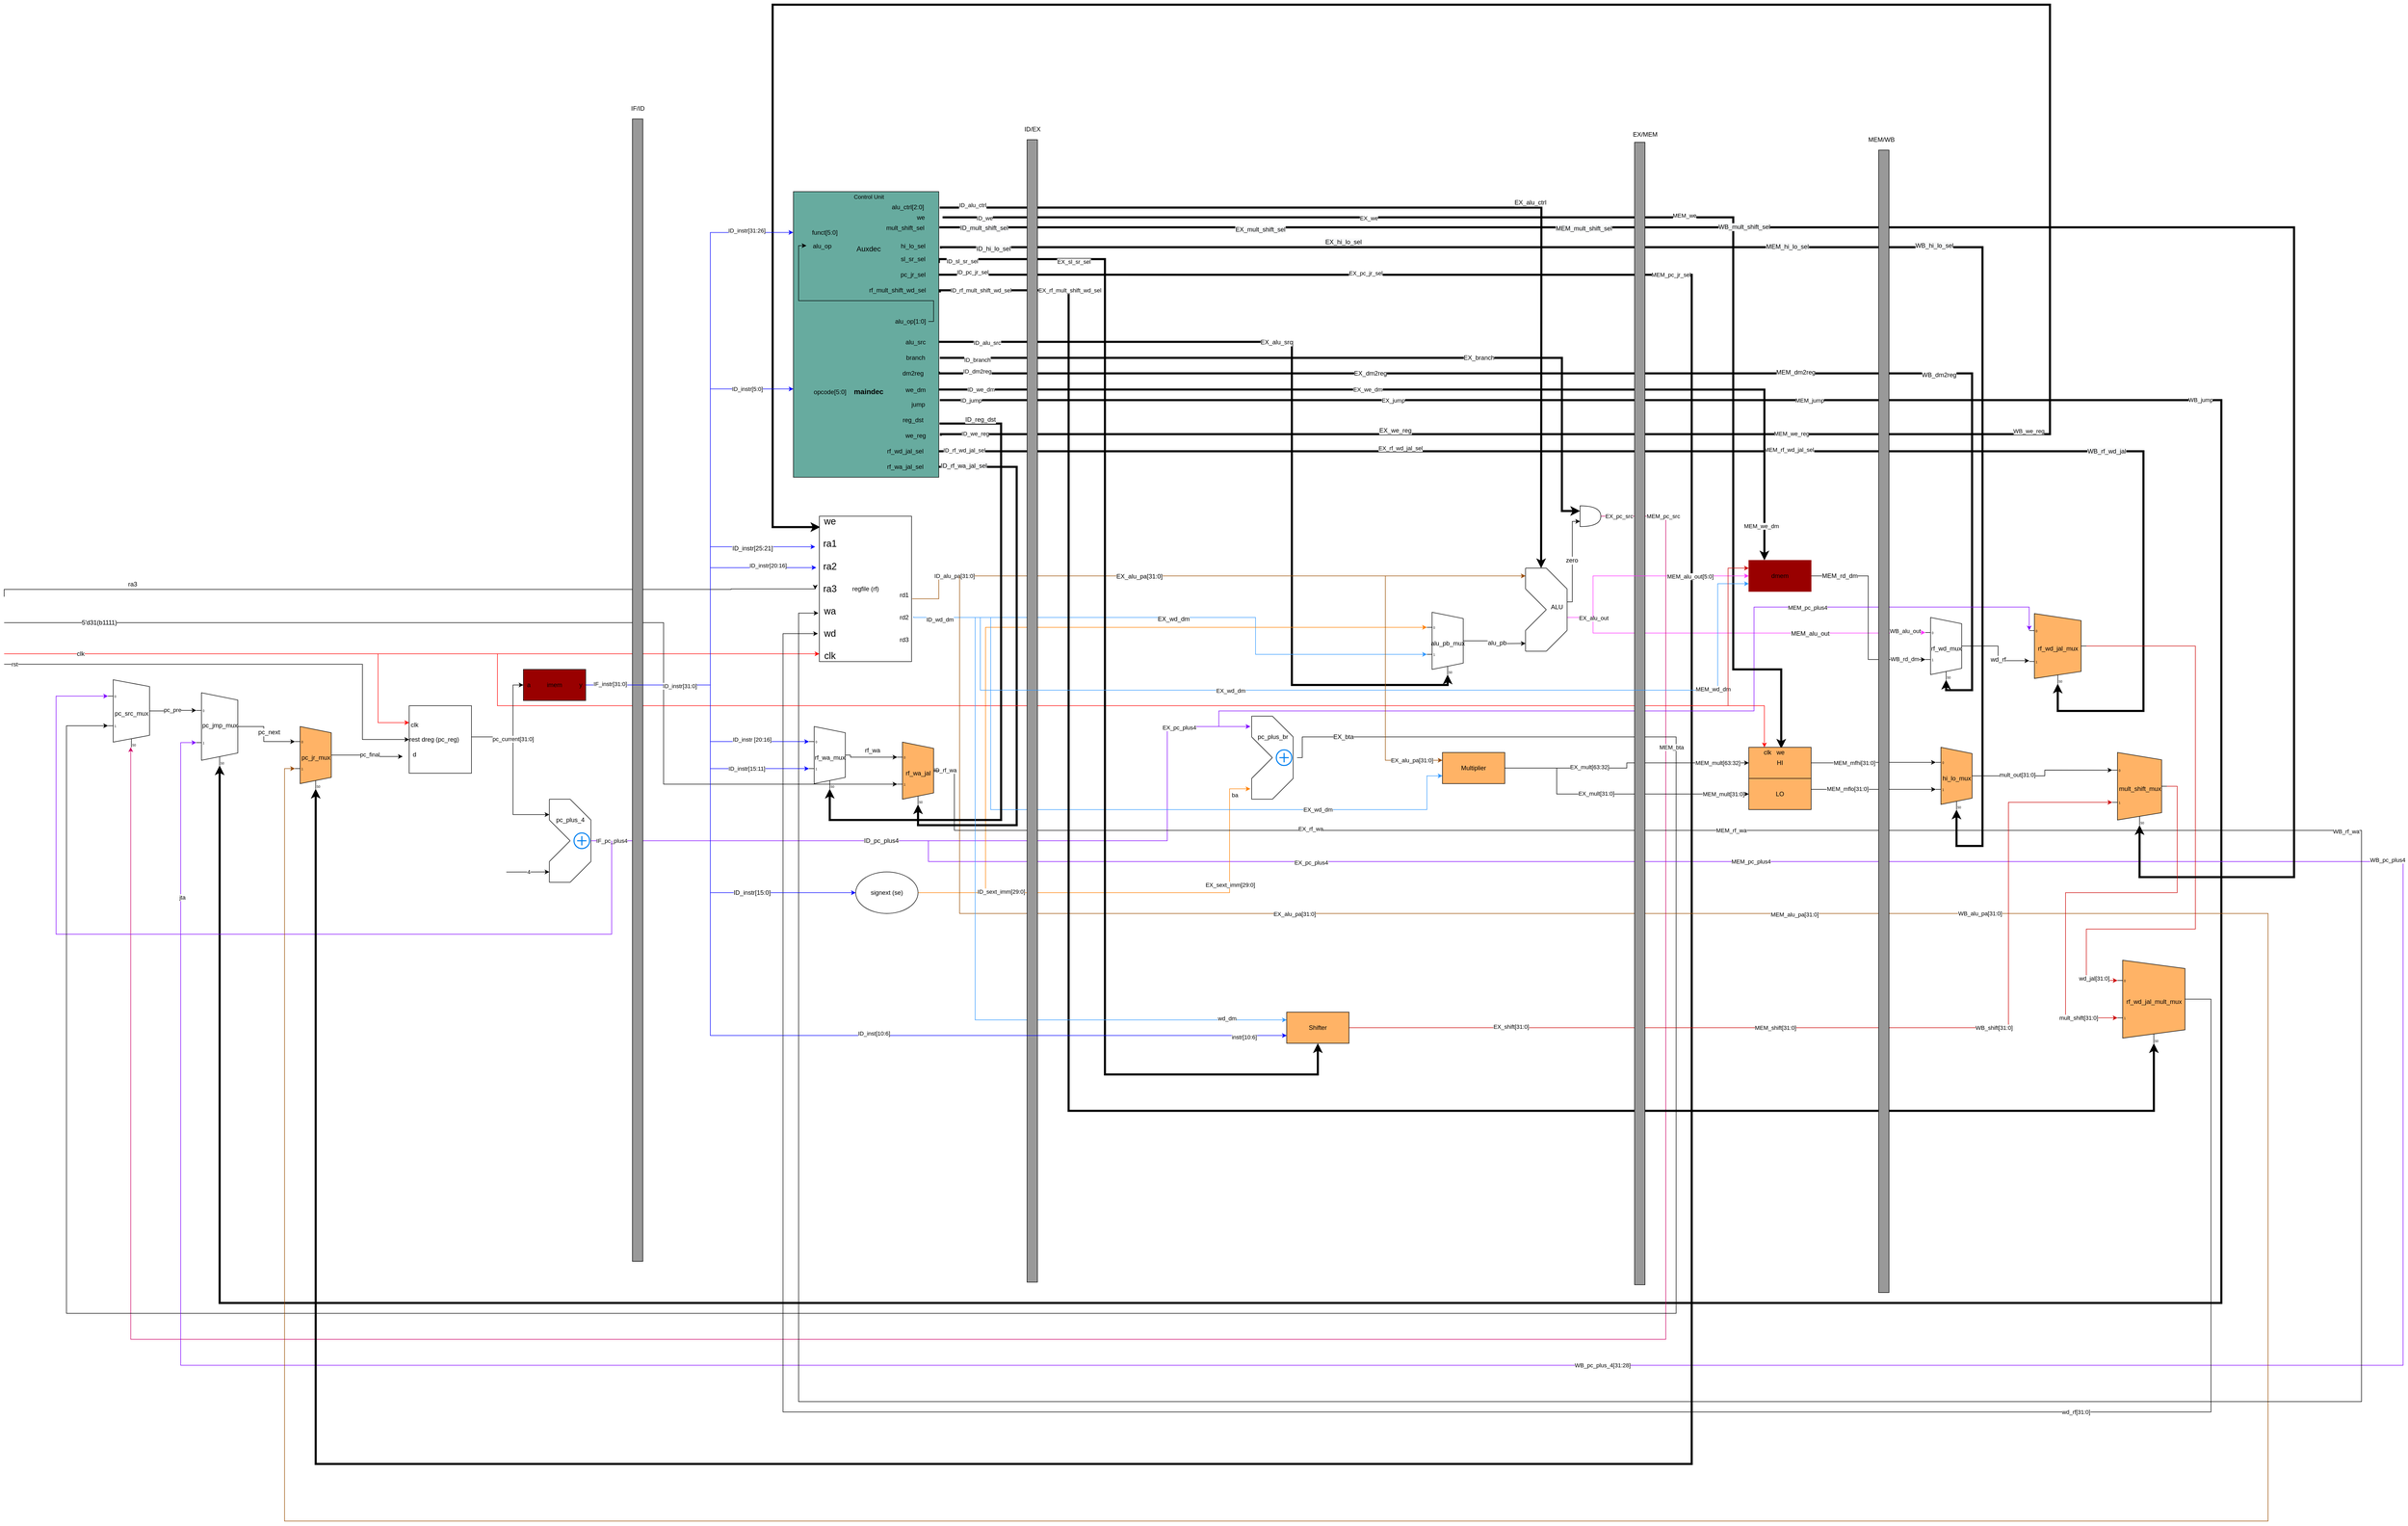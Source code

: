 <mxfile version="17.5.0" type="device"><diagram id="qLbb9A718Bi9Tydl1Z67" name="Page-1"><mxGraphModel dx="3681" dy="2347" grid="1" gridSize="10" guides="1" tooltips="1" connect="1" arrows="1" fold="1" page="1" pageScale="1" pageWidth="850" pageHeight="1100" math="0" shadow="0"><root><mxCell id="0"/><mxCell id="1" parent="0"/><mxCell id="ztnd5UVTN2KBvjomeoOL-2" style="edgeStyle=orthogonalEdgeStyle;rounded=0;orthogonalLoop=1;jettySize=auto;html=1;fontSize=12;entryX=0;entryY=0.5;entryDx=0;entryDy=0;startArrow=none;" parent="1" target="ztnd5UVTN2KBvjomeoOL-5" edge="1"><mxGeometry relative="1" as="geometry"><mxPoint x="-1760" y="460" as="sourcePoint"/><Array as="points"><mxPoint x="-1070" y="460"/><mxPoint x="-1070" y="605"/></Array></mxGeometry></mxCell><mxCell id="WUfTh0gG102TJgF2i2V4-18" value="rst" style="edgeLabel;html=1;align=center;verticalAlign=middle;resizable=0;points=[];" parent="ztnd5UVTN2KBvjomeoOL-2" vertex="1" connectable="0"><mxGeometry x="-0.104" y="-4" relative="1" as="geometry"><mxPoint x="-395" y="-4" as="offset"/></mxGeometry></mxCell><mxCell id="ztnd5UVTN2KBvjomeoOL-3" style="edgeStyle=orthogonalEdgeStyle;rounded=0;orthogonalLoop=1;jettySize=auto;html=1;exitX=1;exitY=0.5;exitDx=0;exitDy=0;fontSize=12;entryX=-0.071;entryY=-0.021;entryDx=0;entryDy=0;entryPerimeter=0;" parent="1" source="ztnd5UVTN2KBvjomeoOL-5" target="ztnd5UVTN2KBvjomeoOL-58" edge="1"><mxGeometry relative="1" as="geometry"><mxPoint x="340" y="530" as="targetPoint"/><Array as="points"><mxPoint x="-860" y="600"/><mxPoint x="-780" y="600"/><mxPoint x="-780" y="750"/></Array></mxGeometry></mxCell><mxCell id="ztnd5UVTN2KBvjomeoOL-7" value="ID_pc_plus4" style="edgeStyle=orthogonalEdgeStyle;rounded=0;orthogonalLoop=1;jettySize=auto;html=1;fontSize=12;strokeColor=#7F00FF;" parent="1" edge="1"><mxGeometry x="-0.25" relative="1" as="geometry"><mxPoint x="640" y="580" as="targetPoint"/><mxPoint x="-630" y="800" as="sourcePoint"/><Array as="points"><mxPoint x="-610" y="800"/><mxPoint x="480" y="800"/><mxPoint x="480" y="580"/></Array><mxPoint as="offset"/></mxGeometry></mxCell><mxCell id="WUfTh0gG102TJgF2i2V4-70" value="IF_pc_plus4" style="edgeLabel;html=1;align=center;verticalAlign=middle;resizable=0;points=[];" parent="ztnd5UVTN2KBvjomeoOL-7" vertex="1" connectable="0"><mxGeometry x="-0.961" y="-2" relative="1" as="geometry"><mxPoint x="11" y="-2" as="offset"/></mxGeometry></mxCell><mxCell id="WUfTh0gG102TJgF2i2V4-74" value="EX_pc_plus4" style="edgeLabel;html=1;align=center;verticalAlign=middle;resizable=0;points=[];" parent="ztnd5UVTN2KBvjomeoOL-7" vertex="1" connectable="0"><mxGeometry x="0.816" y="-2" relative="1" as="geometry"><mxPoint as="offset"/></mxGeometry></mxCell><mxCell id="ztnd5UVTN2KBvjomeoOL-8" value="pc_next" style="edgeStyle=orthogonalEdgeStyle;rounded=0;orthogonalLoop=1;jettySize=auto;html=1;fontSize=12;entryX=0;entryY=0.217;entryDx=0;entryDy=3;exitX=1;exitY=0.5;exitDx=0;exitDy=-5;exitPerimeter=0;entryPerimeter=0;" parent="1" source="ztnd5UVTN2KBvjomeoOL-39" target="ztnd5UVTN2KBvjomeoOL-125" edge="1"><mxGeometry x="-0.214" y="10" relative="1" as="geometry"><mxPoint x="437.5" y="650" as="targetPoint"/><Array as="points"><mxPoint x="-1260" y="580"/><mxPoint x="-1260" y="609"/></Array><mxPoint x="40" y="710" as="sourcePoint"/><mxPoint as="offset"/></mxGeometry></mxCell><mxCell id="ztnd5UVTN2KBvjomeoOL-10" style="edgeStyle=orthogonalEdgeStyle;rounded=0;orthogonalLoop=1;jettySize=auto;html=1;exitX=1;exitY=0.5;exitDx=0;exitDy=-5;fontFamily=Helvetica;fontSize=12;exitPerimeter=0;entryX=0;entryY=0.217;entryDx=0;entryDy=3;entryPerimeter=0;" parent="1" source="ztnd5UVTN2KBvjomeoOL-63" target="ztnd5UVTN2KBvjomeoOL-130" edge="1"><mxGeometry relative="1" as="geometry"><mxPoint x="177.5" y="400" as="targetPoint"/><Array as="points"><mxPoint x="-130" y="639"/></Array><mxPoint x="-22.5" y="320" as="sourcePoint"/></mxGeometry></mxCell><mxCell id="ztnd5UVTN2KBvjomeoOL-11" value="rf_wa" style="edgeLabel;html=1;align=center;verticalAlign=middle;resizable=0;points=[];fontSize=12;fontFamily=Helvetica;" parent="ztnd5UVTN2KBvjomeoOL-10" connectable="0" vertex="1"><mxGeometry x="0.149" relative="1" as="geometry"><mxPoint x="-8" y="-13" as="offset"/></mxGeometry></mxCell><mxCell id="ztnd5UVTN2KBvjomeoOL-12" style="edgeStyle=orthogonalEdgeStyle;rounded=0;orthogonalLoop=1;jettySize=auto;html=1;fontFamily=Helvetica;fontSize=12;entryX=0.375;entryY=1;entryDx=10;entryDy=0;entryPerimeter=0;exitX=0.998;exitY=0.526;exitDx=0;exitDy=0;strokeWidth=4;exitPerimeter=0;" parent="1" source="D_6Xm2kNSXhPvm7wI0LZ-62" target="ztnd5UVTN2KBvjomeoOL-100" edge="1"><mxGeometry relative="1" as="geometry"><mxPoint x="-890" y="480" as="sourcePoint"/><mxPoint x="897.5" y="480" as="targetPoint"/><Array as="points"><mxPoint x="720" y="-161"/><mxPoint x="720" y="500"/><mxPoint x="1020" y="500"/></Array></mxGeometry></mxCell><mxCell id="ztnd5UVTN2KBvjomeoOL-13" value="EX_alu_src" style="edgeLabel;html=1;align=center;verticalAlign=middle;resizable=0;points=[];fontSize=12;fontFamily=Helvetica;" parent="ztnd5UVTN2KBvjomeoOL-12" connectable="0" vertex="1"><mxGeometry x="0.006" y="2" relative="1" as="geometry"><mxPoint x="-32" y="-154" as="offset"/></mxGeometry></mxCell><mxCell id="WUfTh0gG102TJgF2i2V4-103" value="ID_alu_src" style="edgeLabel;html=1;align=center;verticalAlign=middle;resizable=0;points=[];" parent="ztnd5UVTN2KBvjomeoOL-12" vertex="1" connectable="0"><mxGeometry x="-0.886" y="-1" relative="1" as="geometry"><mxPoint x="-1" as="offset"/></mxGeometry></mxCell><mxCell id="ztnd5UVTN2KBvjomeoOL-14" value="&lt;font style=&quot;font-size: 12px&quot;&gt;alu_pb&lt;/font&gt;" style="edgeStyle=orthogonalEdgeStyle;rounded=0;orthogonalLoop=1;jettySize=auto;html=1;exitX=1;exitY=0.5;exitDx=0;exitDy=-5;fontFamily=Helvetica;fontSize=14;exitPerimeter=0;" parent="1" source="ztnd5UVTN2KBvjomeoOL-100" edge="1"><mxGeometry relative="1" as="geometry"><mxPoint x="1170" y="420" as="targetPoint"/></mxGeometry></mxCell><mxCell id="ztnd5UVTN2KBvjomeoOL-15" value="" style="endArrow=classic;html=1;rounded=0;" parent="1" edge="1"><mxGeometry width="50" height="50" relative="1" as="geometry"><mxPoint x="-792.86" y="860.29" as="sourcePoint"/><mxPoint x="-710" y="860" as="targetPoint"/></mxGeometry></mxCell><mxCell id="ztnd5UVTN2KBvjomeoOL-16" value="4" style="edgeLabel;html=1;align=center;verticalAlign=middle;resizable=0;points=[];" parent="ztnd5UVTN2KBvjomeoOL-15" connectable="0" vertex="1"><mxGeometry x="0.094" y="-1" relative="1" as="geometry"><mxPoint x="-3" y="-1" as="offset"/></mxGeometry></mxCell><mxCell id="ztnd5UVTN2KBvjomeoOL-19" value="" style="endArrow=classic;html=1;rounded=0;fontFamily=Helvetica;fontSize=12;edgeStyle=orthogonalEdgeStyle;strokeWidth=4;entryX=0.009;entryY=0.075;entryDx=0;entryDy=0;entryPerimeter=0;" parent="1" target="ztnd5UVTN2KBvjomeoOL-17" edge="1"><mxGeometry width="50" height="50" relative="1" as="geometry"><mxPoint x="44" y="20" as="sourcePoint"/><mxPoint x="182.5" y="195" as="targetPoint"/><Array as="points"><mxPoint x="44" y="17"/><mxPoint x="2180" y="17"/><mxPoint x="2180" y="-810"/><mxPoint x="-280" y="-810"/><mxPoint x="-280" y="196"/></Array></mxGeometry></mxCell><mxCell id="ztnd5UVTN2KBvjomeoOL-20" value="EX_we_reg" style="edgeLabel;html=1;align=center;verticalAlign=middle;resizable=0;points=[];fontSize=12;fontFamily=Helvetica;" parent="ztnd5UVTN2KBvjomeoOL-19" connectable="0" vertex="1"><mxGeometry x="-0.448" y="2" relative="1" as="geometry"><mxPoint x="-923" y="-5" as="offset"/></mxGeometry></mxCell><mxCell id="WUfTh0gG102TJgF2i2V4-108" value="ID_we_reg" style="edgeLabel;html=1;align=center;verticalAlign=middle;resizable=0;points=[];" parent="ztnd5UVTN2KBvjomeoOL-19" vertex="1" connectable="0"><mxGeometry x="-0.979" y="1" relative="1" as="geometry"><mxPoint as="offset"/></mxGeometry></mxCell><mxCell id="WUfTh0gG102TJgF2i2V4-126" value="MEM_we_reg" style="edgeLabel;html=1;align=center;verticalAlign=middle;resizable=0;points=[];" parent="ztnd5UVTN2KBvjomeoOL-19" vertex="1" connectable="0"><mxGeometry x="-0.497" y="1" relative="1" as="geometry"><mxPoint as="offset"/></mxGeometry></mxCell><mxCell id="WUfTh0gG102TJgF2i2V4-132" value="WB_we_reg" style="edgeLabel;html=1;align=center;verticalAlign=middle;resizable=0;points=[];" parent="ztnd5UVTN2KBvjomeoOL-19" vertex="1" connectable="0"><mxGeometry x="-0.357" y="6" relative="1" as="geometry"><mxPoint as="offset"/></mxGeometry></mxCell><mxCell id="ztnd5UVTN2KBvjomeoOL-21" value="" style="endArrow=classic;html=1;rounded=0;fontFamily=Helvetica;fontSize=12;edgeStyle=orthogonalEdgeStyle;entryX=-0.2;entryY=0.505;entryDx=0;entryDy=0;entryPerimeter=0;" parent="1" target="ztnd5UVTN2KBvjomeoOL-18" edge="1"><mxGeometry width="50" height="50" relative="1" as="geometry"><mxPoint x="-1760" y="330" as="sourcePoint"/><mxPoint x="182.5" y="315" as="targetPoint"/><Array as="points"><mxPoint x="-1760" y="316"/><mxPoint x="-360" y="316"/><mxPoint x="-198" y="315"/></Array></mxGeometry></mxCell><mxCell id="ztnd5UVTN2KBvjomeoOL-22" value="ra3" style="edgeLabel;html=1;align=center;verticalAlign=middle;resizable=0;points=[];fontSize=12;fontFamily=Helvetica;" parent="ztnd5UVTN2KBvjomeoOL-21" connectable="0" vertex="1"><mxGeometry x="-0.086" y="3" relative="1" as="geometry"><mxPoint x="-460" y="-7" as="offset"/></mxGeometry></mxCell><mxCell id="ztnd5UVTN2KBvjomeoOL-25" value="" style="endArrow=classic;html=1;rounded=0;fontFamily=Helvetica;fontSize=14;edgeStyle=orthogonalEdgeStyle;exitX=1.038;exitY=0.141;exitDx=0;exitDy=0;exitPerimeter=0;strokeColor=#994C00;" parent="1" source="ztnd5UVTN2KBvjomeoOL-31" edge="1"><mxGeometry width="50" height="50" relative="1" as="geometry"><mxPoint x="427.5" y="330" as="sourcePoint"/><mxPoint x="1170" y="290" as="targetPoint"/><Array as="points"><mxPoint x="40" y="334"/><mxPoint x="40" y="290"/></Array></mxGeometry></mxCell><mxCell id="ztnd5UVTN2KBvjomeoOL-26" value="&lt;font style=&quot;font-size: 12px&quot;&gt;EX_alu_pa[31:0]&lt;/font&gt;" style="edgeLabel;html=1;align=center;verticalAlign=middle;resizable=0;points=[];fontSize=14;fontFamily=Helvetica;" parent="ztnd5UVTN2KBvjomeoOL-25" connectable="0" vertex="1"><mxGeometry x="0.218" y="-3" relative="1" as="geometry"><mxPoint x="-265" y="-3" as="offset"/></mxGeometry></mxCell><mxCell id="WUfTh0gG102TJgF2i2V4-73" value="ID_alu_pa[31:0]" style="edgeLabel;html=1;align=center;verticalAlign=middle;resizable=0;points=[];" parent="ztnd5UVTN2KBvjomeoOL-25" vertex="1" connectable="0"><mxGeometry x="-0.944" y="-1" relative="1" as="geometry"><mxPoint x="47" y="-45" as="offset"/></mxGeometry></mxCell><mxCell id="ztnd5UVTN2KBvjomeoOL-27" value="" style="endArrow=classic;html=1;rounded=0;fontFamily=Helvetica;fontSize=14;edgeStyle=orthogonalEdgeStyle;entryX=0;entryY=0.65;entryDx=0;entryDy=3;entryPerimeter=0;exitX=1.133;exitY=0.484;exitDx=0;exitDy=0;exitPerimeter=0;strokeColor=#3399FF;" parent="1" source="ztnd5UVTN2KBvjomeoOL-31" target="ztnd5UVTN2KBvjomeoOL-100" edge="1"><mxGeometry width="50" height="50" relative="1" as="geometry"><mxPoint x="427.5" y="370" as="sourcePoint"/><mxPoint x="685.625" y="410" as="targetPoint"/><Array as="points"><mxPoint x="-9" y="370"/><mxPoint x="650" y="370"/><mxPoint x="650" y="441"/></Array></mxGeometry></mxCell><mxCell id="ztnd5UVTN2KBvjomeoOL-28" value="&lt;font style=&quot;font-size: 12px&quot;&gt;EX_wd_dm&lt;/font&gt;" style="edgeLabel;html=1;align=center;verticalAlign=middle;resizable=0;points=[];fontSize=14;fontFamily=Helvetica;" parent="ztnd5UVTN2KBvjomeoOL-27" connectable="0" vertex="1"><mxGeometry x="-0.054" y="-2" relative="1" as="geometry"><mxPoint as="offset"/></mxGeometry></mxCell><mxCell id="WUfTh0gG102TJgF2i2V4-72" value="ID_wd_dm" style="edgeLabel;html=1;align=center;verticalAlign=middle;resizable=0;points=[];" parent="ztnd5UVTN2KBvjomeoOL-27" vertex="1" connectable="0"><mxGeometry x="-0.902" y="-4" relative="1" as="geometry"><mxPoint as="offset"/></mxGeometry></mxCell><mxCell id="ztnd5UVTN2KBvjomeoOL-35" style="edgeStyle=orthogonalEdgeStyle;rounded=0;orthogonalLoop=1;jettySize=auto;html=1;fontFamily=Helvetica;fontSize=14;entryX=0;entryY=0.217;entryDx=0;entryDy=3;entryPerimeter=0;strokeColor=#FF33FF;" parent="1" target="ztnd5UVTN2KBvjomeoOL-106" edge="1"><mxGeometry relative="1" as="geometry"><mxPoint x="1071.5" y="500" as="targetPoint"/><mxPoint x="1250" y="370" as="sourcePoint"/><Array as="points"><mxPoint x="1300" y="370"/><mxPoint x="1300" y="400"/><mxPoint x="1912" y="400"/></Array></mxGeometry></mxCell><mxCell id="ztnd5UVTN2KBvjomeoOL-36" value="&lt;font style=&quot;font-size: 12px&quot;&gt;MEM_alu_out&lt;/font&gt;" style="edgeLabel;html=1;align=center;verticalAlign=middle;resizable=0;points=[];fontSize=14;fontFamily=Helvetica;" parent="ztnd5UVTN2KBvjomeoOL-35" connectable="0" vertex="1"><mxGeometry x="0.325" y="3" relative="1" as="geometry"><mxPoint x="20" y="3" as="offset"/></mxGeometry></mxCell><mxCell id="WUfTh0gG102TJgF2i2V4-85" value="EX_alu_out" style="edgeLabel;html=1;align=center;verticalAlign=middle;resizable=0;points=[];" parent="ztnd5UVTN2KBvjomeoOL-35" vertex="1" connectable="0"><mxGeometry x="-0.926" y="-1" relative="1" as="geometry"><mxPoint x="24" as="offset"/></mxGeometry></mxCell><mxCell id="WUfTh0gG102TJgF2i2V4-89" value="WB_alu_out" style="edgeLabel;html=1;align=center;verticalAlign=middle;resizable=0;points=[];" parent="ztnd5UVTN2KBvjomeoOL-35" vertex="1" connectable="0"><mxGeometry x="0.929" y="3" relative="1" as="geometry"><mxPoint x="-14" as="offset"/></mxGeometry></mxCell><mxCell id="ztnd5UVTN2KBvjomeoOL-37" style="edgeStyle=orthogonalEdgeStyle;rounded=0;orthogonalLoop=1;jettySize=auto;html=1;exitX=1.007;exitY=0.73;exitDx=0;exitDy=0;exitPerimeter=0;entryX=0.389;entryY=1;entryDx=10;entryDy=0;entryPerimeter=0;strokeWidth=4;" parent="1" source="D_6Xm2kNSXhPvm7wI0LZ-62" target="ztnd5UVTN2KBvjomeoOL-39" edge="1"><mxGeometry relative="1" as="geometry"><mxPoint x="-335" y="710.29" as="sourcePoint"/><Array as="points"><mxPoint x="2510" y="-49"/><mxPoint x="2510" y="1690"/><mxPoint x="-1345" y="1690"/></Array></mxGeometry></mxCell><mxCell id="ztnd5UVTN2KBvjomeoOL-38" value="WB_jump" style="edgeLabel;html=1;align=center;verticalAlign=middle;resizable=0;points=[];" parent="ztnd5UVTN2KBvjomeoOL-37" connectable="0" vertex="1"><mxGeometry x="-0.4" y="-5" relative="1" as="geometry"><mxPoint x="-35" y="-262" as="offset"/></mxGeometry></mxCell><mxCell id="WUfTh0gG102TJgF2i2V4-107" value="ID_jump" style="edgeLabel;html=1;align=center;verticalAlign=middle;resizable=0;points=[];" parent="ztnd5UVTN2KBvjomeoOL-37" vertex="1" connectable="0"><mxGeometry x="-0.987" relative="1" as="geometry"><mxPoint x="1" as="offset"/></mxGeometry></mxCell><mxCell id="WUfTh0gG102TJgF2i2V4-117" value="EX_jump" style="edgeLabel;html=1;align=center;verticalAlign=middle;resizable=0;points=[];" parent="ztnd5UVTN2KBvjomeoOL-37" vertex="1" connectable="0"><mxGeometry x="-0.808" relative="1" as="geometry"><mxPoint x="-1" as="offset"/></mxGeometry></mxCell><mxCell id="WUfTh0gG102TJgF2i2V4-125" value="MEM_jump" style="edgeLabel;html=1;align=center;verticalAlign=middle;resizable=0;points=[];" parent="ztnd5UVTN2KBvjomeoOL-37" vertex="1" connectable="0"><mxGeometry x="-0.632" relative="1" as="geometry"><mxPoint x="1" as="offset"/></mxGeometry></mxCell><mxCell id="ztnd5UVTN2KBvjomeoOL-39" value="&#10;pc_jmp_mux&#10;&#10;" style="shadow=0;dashed=0;align=center;html=1;strokeWidth=1;shape=mxgraph.electrical.abstract.mux2;" parent="1" vertex="1"><mxGeometry x="-1390" y="515" width="90" height="140" as="geometry"/></mxCell><mxCell id="ztnd5UVTN2KBvjomeoOL-40" style="edgeStyle=orthogonalEdgeStyle;rounded=0;orthogonalLoop=1;jettySize=auto;html=1;exitX=1;exitY=0.5;exitDx=0;exitDy=-5;exitPerimeter=0;entryX=0;entryY=0.221;entryDx=0;entryDy=3;entryPerimeter=0;" parent="1" source="ztnd5UVTN2KBvjomeoOL-46" target="ztnd5UVTN2KBvjomeoOL-39" edge="1"><mxGeometry relative="1" as="geometry"><mxPoint x="-430" y="545.29" as="targetPoint"/></mxGeometry></mxCell><mxCell id="ztnd5UVTN2KBvjomeoOL-41" value="pc_pre" style="edgeLabel;html=1;align=center;verticalAlign=middle;resizable=0;points=[];" parent="ztnd5UVTN2KBvjomeoOL-40" connectable="0" vertex="1"><mxGeometry x="-0.163" y="2" relative="1" as="geometry"><mxPoint as="offset"/></mxGeometry></mxCell><mxCell id="ztnd5UVTN2KBvjomeoOL-42" style="edgeStyle=orthogonalEdgeStyle;rounded=0;orthogonalLoop=1;jettySize=auto;html=1;exitX=1;exitY=0.5;exitDx=0;exitDy=0;exitPerimeter=0;entryX=0.375;entryY=1;entryDx=10;entryDy=0;entryPerimeter=0;strokeColor=#CC0066;" parent="1" source="ztnd5UVTN2KBvjomeoOL-111" target="ztnd5UVTN2KBvjomeoOL-46" edge="1"><mxGeometry relative="1" as="geometry"><mxPoint x="-540" y="680.29" as="sourcePoint"/><Array as="points"><mxPoint x="1440" y="175"/><mxPoint x="1440" y="1760"/><mxPoint x="-1516" y="1760"/></Array></mxGeometry></mxCell><mxCell id="ztnd5UVTN2KBvjomeoOL-43" value="MEM_pc_src" style="edgeLabel;html=1;align=center;verticalAlign=middle;resizable=0;points=[];" parent="ztnd5UVTN2KBvjomeoOL-42" connectable="0" vertex="1"><mxGeometry x="-0.2" y="2" relative="1" as="geometry"><mxPoint x="607" y="-1587" as="offset"/></mxGeometry></mxCell><mxCell id="WUfTh0gG102TJgF2i2V4-91" value="EX_pc_src" style="edgeLabel;html=1;align=center;verticalAlign=middle;resizable=0;points=[];" parent="ztnd5UVTN2KBvjomeoOL-42" vertex="1" connectable="0"><mxGeometry x="-0.994" relative="1" as="geometry"><mxPoint x="17" as="offset"/></mxGeometry></mxCell><mxCell id="ztnd5UVTN2KBvjomeoOL-44" style="edgeStyle=orthogonalEdgeStyle;rounded=0;orthogonalLoop=1;jettySize=auto;html=1;fontSize=18;entryX=0;entryY=0.219;entryDx=0;entryDy=3;entryPerimeter=0;strokeColor=#7F00FF;" parent="1" target="ztnd5UVTN2KBvjomeoOL-46" edge="1"><mxGeometry relative="1" as="geometry"><mxPoint x="-590" y="800" as="sourcePoint"/><Array as="points"><mxPoint x="-590" y="980"/><mxPoint x="-1660" y="980"/><mxPoint x="-1660" y="522"/></Array></mxGeometry></mxCell><mxCell id="ztnd5UVTN2KBvjomeoOL-45" value="EX_bta" style="edgeStyle=orthogonalEdgeStyle;rounded=0;orthogonalLoop=1;jettySize=auto;html=1;exitX=0;exitY=0.658;exitDx=0;exitDy=3;exitPerimeter=0;fontSize=12;entryX=0;entryY=0.658;entryDx=0;entryDy=3;entryPerimeter=0;" parent="1" target="ztnd5UVTN2KBvjomeoOL-46" edge="1"><mxGeometry x="-0.958" relative="1" as="geometry"><mxPoint x="730" y="640" as="sourcePoint"/><Array as="points"><mxPoint x="740" y="640"/><mxPoint x="740" y="600"/><mxPoint x="1460" y="600"/><mxPoint x="1460" y="1710"/><mxPoint x="-1640" y="1710"/><mxPoint x="-1640" y="578"/></Array><mxPoint x="-1" as="offset"/></mxGeometry></mxCell><mxCell id="WUfTh0gG102TJgF2i2V4-75" value="MEM_bta" style="edgeLabel;html=1;align=center;verticalAlign=middle;resizable=0;points=[];" parent="ztnd5UVTN2KBvjomeoOL-45" vertex="1" connectable="0"><mxGeometry x="-0.758" y="2" relative="1" as="geometry"><mxPoint x="12" y="22" as="offset"/></mxGeometry></mxCell><mxCell id="ztnd5UVTN2KBvjomeoOL-46" value="pc_src_mux" style="shadow=0;dashed=0;align=center;html=1;strokeWidth=1;shape=mxgraph.electrical.abstract.mux2;" parent="1" vertex="1"><mxGeometry x="-1560" y="490" width="90" height="130" as="geometry"/></mxCell><mxCell id="ztnd5UVTN2KBvjomeoOL-47" value="" style="group" parent="1" connectable="0" vertex="1"><mxGeometry x="-710" y="720" width="80" height="160" as="geometry"/></mxCell><mxCell id="ztnd5UVTN2KBvjomeoOL-48" value="" style="endArrow=none;html=1;rounded=0;" parent="ztnd5UVTN2KBvjomeoOL-47" edge="1"><mxGeometry width="50" height="50" relative="1" as="geometry"><mxPoint y="40" as="sourcePoint"/><mxPoint as="targetPoint"/></mxGeometry></mxCell><mxCell id="ztnd5UVTN2KBvjomeoOL-49" value="" style="endArrow=none;html=1;rounded=0;" parent="ztnd5UVTN2KBvjomeoOL-47" edge="1"><mxGeometry width="50" height="50" relative="1" as="geometry"><mxPoint as="sourcePoint"/><mxPoint x="40" as="targetPoint"/></mxGeometry></mxCell><mxCell id="ztnd5UVTN2KBvjomeoOL-50" value="" style="endArrow=none;html=1;rounded=0;" parent="ztnd5UVTN2KBvjomeoOL-47" edge="1"><mxGeometry width="50" height="50" relative="1" as="geometry"><mxPoint y="40" as="sourcePoint"/><mxPoint x="40" y="80" as="targetPoint"/></mxGeometry></mxCell><mxCell id="ztnd5UVTN2KBvjomeoOL-51" value="" style="endArrow=none;html=1;rounded=0;" parent="ztnd5UVTN2KBvjomeoOL-47" edge="1"><mxGeometry width="50" height="50" relative="1" as="geometry"><mxPoint x="40" y="80" as="sourcePoint"/><mxPoint y="120" as="targetPoint"/></mxGeometry></mxCell><mxCell id="ztnd5UVTN2KBvjomeoOL-52" value="" style="endArrow=none;html=1;rounded=0;" parent="ztnd5UVTN2KBvjomeoOL-47" edge="1"><mxGeometry width="50" height="50" relative="1" as="geometry"><mxPoint y="120" as="sourcePoint"/><mxPoint y="160" as="targetPoint"/></mxGeometry></mxCell><mxCell id="ztnd5UVTN2KBvjomeoOL-53" value="" style="endArrow=none;html=1;rounded=0;" parent="ztnd5UVTN2KBvjomeoOL-47" edge="1"><mxGeometry width="50" height="50" relative="1" as="geometry"><mxPoint y="160" as="sourcePoint"/><mxPoint x="40" y="160" as="targetPoint"/></mxGeometry></mxCell><mxCell id="ztnd5UVTN2KBvjomeoOL-54" value="" style="endArrow=none;html=1;rounded=0;" parent="ztnd5UVTN2KBvjomeoOL-47" edge="1"><mxGeometry width="50" height="50" relative="1" as="geometry"><mxPoint x="40" as="sourcePoint"/><mxPoint x="80" y="40" as="targetPoint"/></mxGeometry></mxCell><mxCell id="ztnd5UVTN2KBvjomeoOL-55" value="" style="endArrow=none;html=1;rounded=0;" parent="ztnd5UVTN2KBvjomeoOL-47" edge="1"><mxGeometry width="50" height="50" relative="1" as="geometry"><mxPoint x="40" y="160" as="sourcePoint"/><mxPoint x="80" y="120" as="targetPoint"/></mxGeometry></mxCell><mxCell id="ztnd5UVTN2KBvjomeoOL-56" value="" style="endArrow=none;html=1;rounded=0;" parent="ztnd5UVTN2KBvjomeoOL-47" edge="1"><mxGeometry width="50" height="50" relative="1" as="geometry"><mxPoint x="80" y="120" as="sourcePoint"/><mxPoint x="80" y="40" as="targetPoint"/></mxGeometry></mxCell><mxCell id="ztnd5UVTN2KBvjomeoOL-57" value="" style="html=1;verticalLabelPosition=bottom;align=center;labelBackgroundColor=#ffffff;verticalAlign=top;strokeWidth=2;strokeColor=#0080F0;shadow=0;dashed=0;shape=mxgraph.ios7.icons.add;" parent="ztnd5UVTN2KBvjomeoOL-47" vertex="1"><mxGeometry x="47.5" y="65" width="30" height="30" as="geometry"/></mxCell><mxCell id="ztnd5UVTN2KBvjomeoOL-58" value="pc_plus_4" style="text;html=1;align=center;verticalAlign=middle;resizable=0;points=[];autosize=1;strokeColor=none;fillColor=none;" parent="ztnd5UVTN2KBvjomeoOL-47" vertex="1"><mxGeometry x="5" y="30" width="70" height="20" as="geometry"/></mxCell><mxCell id="ztnd5UVTN2KBvjomeoOL-63" value="rf_wa_mux" style="shadow=0;dashed=0;align=center;html=1;strokeWidth=1;shape=mxgraph.electrical.abstract.mux2;" parent="1" vertex="1"><mxGeometry x="-210" y="580" width="80" height="120" as="geometry"/></mxCell><mxCell id="ztnd5UVTN2KBvjomeoOL-67" value="" style="group" parent="1" connectable="0" vertex="1"><mxGeometry x="642.5" y="560" width="80" height="160" as="geometry"/></mxCell><mxCell id="ztnd5UVTN2KBvjomeoOL-68" value="" style="endArrow=none;html=1;rounded=0;" parent="ztnd5UVTN2KBvjomeoOL-67" edge="1"><mxGeometry width="50" height="50" relative="1" as="geometry"><mxPoint y="40" as="sourcePoint"/><mxPoint as="targetPoint"/></mxGeometry></mxCell><mxCell id="ztnd5UVTN2KBvjomeoOL-69" value="" style="endArrow=none;html=1;rounded=0;" parent="ztnd5UVTN2KBvjomeoOL-67" edge="1"><mxGeometry width="50" height="50" relative="1" as="geometry"><mxPoint as="sourcePoint"/><mxPoint x="40" as="targetPoint"/></mxGeometry></mxCell><mxCell id="ztnd5UVTN2KBvjomeoOL-70" value="" style="endArrow=none;html=1;rounded=0;" parent="ztnd5UVTN2KBvjomeoOL-67" edge="1"><mxGeometry width="50" height="50" relative="1" as="geometry"><mxPoint y="40" as="sourcePoint"/><mxPoint x="40" y="80" as="targetPoint"/></mxGeometry></mxCell><mxCell id="ztnd5UVTN2KBvjomeoOL-71" value="" style="endArrow=none;html=1;rounded=0;" parent="ztnd5UVTN2KBvjomeoOL-67" edge="1"><mxGeometry width="50" height="50" relative="1" as="geometry"><mxPoint x="40" y="80" as="sourcePoint"/><mxPoint y="120" as="targetPoint"/></mxGeometry></mxCell><mxCell id="ztnd5UVTN2KBvjomeoOL-72" value="" style="endArrow=none;html=1;rounded=0;" parent="ztnd5UVTN2KBvjomeoOL-67" edge="1"><mxGeometry width="50" height="50" relative="1" as="geometry"><mxPoint y="120" as="sourcePoint"/><mxPoint y="160" as="targetPoint"/></mxGeometry></mxCell><mxCell id="ztnd5UVTN2KBvjomeoOL-73" value="" style="endArrow=none;html=1;rounded=0;" parent="ztnd5UVTN2KBvjomeoOL-67" edge="1"><mxGeometry width="50" height="50" relative="1" as="geometry"><mxPoint y="160" as="sourcePoint"/><mxPoint x="40" y="160" as="targetPoint"/></mxGeometry></mxCell><mxCell id="ztnd5UVTN2KBvjomeoOL-74" value="" style="endArrow=none;html=1;rounded=0;" parent="ztnd5UVTN2KBvjomeoOL-67" edge="1"><mxGeometry width="50" height="50" relative="1" as="geometry"><mxPoint x="40" as="sourcePoint"/><mxPoint x="80" y="40" as="targetPoint"/></mxGeometry></mxCell><mxCell id="ztnd5UVTN2KBvjomeoOL-75" value="" style="endArrow=none;html=1;rounded=0;" parent="ztnd5UVTN2KBvjomeoOL-67" edge="1"><mxGeometry width="50" height="50" relative="1" as="geometry"><mxPoint x="40" y="160" as="sourcePoint"/><mxPoint x="80" y="120" as="targetPoint"/></mxGeometry></mxCell><mxCell id="ztnd5UVTN2KBvjomeoOL-76" value="" style="endArrow=none;html=1;rounded=0;" parent="ztnd5UVTN2KBvjomeoOL-67" edge="1"><mxGeometry width="50" height="50" relative="1" as="geometry"><mxPoint x="80" y="120" as="sourcePoint"/><mxPoint x="80" y="40" as="targetPoint"/></mxGeometry></mxCell><mxCell id="ztnd5UVTN2KBvjomeoOL-77" value="" style="html=1;verticalLabelPosition=bottom;align=center;labelBackgroundColor=#ffffff;verticalAlign=top;strokeWidth=2;strokeColor=#0080F0;shadow=0;dashed=0;shape=mxgraph.ios7.icons.add;" parent="ztnd5UVTN2KBvjomeoOL-67" vertex="1"><mxGeometry x="47.5" y="65" width="30" height="30" as="geometry"/></mxCell><mxCell id="ztnd5UVTN2KBvjomeoOL-78" value="pc_plus_br" style="text;html=1;align=center;verticalAlign=middle;resizable=0;points=[];autosize=1;strokeColor=none;fillColor=none;" parent="ztnd5UVTN2KBvjomeoOL-67" vertex="1"><mxGeometry x="5" y="30" width="70" height="20" as="geometry"/></mxCell><mxCell id="ztnd5UVTN2KBvjomeoOL-83" value="" style="endArrow=classic;html=1;rounded=0;fontSize=12;edgeStyle=orthogonalEdgeStyle;strokeColor=#FF0000;" parent="1" edge="1"><mxGeometry width="50" height="50" relative="1" as="geometry"><mxPoint x="-1760" y="440" as="sourcePoint"/><mxPoint x="-190" y="440" as="targetPoint"/></mxGeometry></mxCell><mxCell id="ztnd5UVTN2KBvjomeoOL-84" value="clk" style="edgeLabel;html=1;align=center;verticalAlign=middle;resizable=0;points=[];fontSize=12;" parent="ztnd5UVTN2KBvjomeoOL-83" connectable="0" vertex="1"><mxGeometry x="-0.382" y="-2" relative="1" as="geometry"><mxPoint x="-338" y="-2" as="offset"/></mxGeometry></mxCell><mxCell id="ztnd5UVTN2KBvjomeoOL-86" value="" style="group" parent="1" connectable="0" vertex="1"><mxGeometry x="1170" y="275" width="80" height="160" as="geometry"/></mxCell><mxCell id="ztnd5UVTN2KBvjomeoOL-87" value="" style="endArrow=none;html=1;rounded=0;" parent="ztnd5UVTN2KBvjomeoOL-86" edge="1"><mxGeometry width="50" height="50" relative="1" as="geometry"><mxPoint y="40" as="sourcePoint"/><mxPoint as="targetPoint"/></mxGeometry></mxCell><mxCell id="ztnd5UVTN2KBvjomeoOL-88" value="" style="endArrow=none;html=1;rounded=0;" parent="ztnd5UVTN2KBvjomeoOL-86" edge="1"><mxGeometry width="50" height="50" relative="1" as="geometry"><mxPoint as="sourcePoint"/><mxPoint x="40" as="targetPoint"/></mxGeometry></mxCell><mxCell id="ztnd5UVTN2KBvjomeoOL-89" value="" style="endArrow=none;html=1;rounded=0;" parent="ztnd5UVTN2KBvjomeoOL-86" edge="1"><mxGeometry width="50" height="50" relative="1" as="geometry"><mxPoint y="40" as="sourcePoint"/><mxPoint x="40" y="80" as="targetPoint"/></mxGeometry></mxCell><mxCell id="ztnd5UVTN2KBvjomeoOL-90" value="" style="endArrow=none;html=1;rounded=0;" parent="ztnd5UVTN2KBvjomeoOL-86" edge="1"><mxGeometry width="50" height="50" relative="1" as="geometry"><mxPoint x="40" y="80" as="sourcePoint"/><mxPoint y="120" as="targetPoint"/></mxGeometry></mxCell><mxCell id="ztnd5UVTN2KBvjomeoOL-91" value="" style="endArrow=none;html=1;rounded=0;" parent="ztnd5UVTN2KBvjomeoOL-86" edge="1"><mxGeometry width="50" height="50" relative="1" as="geometry"><mxPoint y="120" as="sourcePoint"/><mxPoint y="160" as="targetPoint"/></mxGeometry></mxCell><mxCell id="ztnd5UVTN2KBvjomeoOL-92" value="" style="endArrow=none;html=1;rounded=0;" parent="ztnd5UVTN2KBvjomeoOL-86" edge="1"><mxGeometry width="50" height="50" relative="1" as="geometry"><mxPoint y="160" as="sourcePoint"/><mxPoint x="40" y="160" as="targetPoint"/></mxGeometry></mxCell><mxCell id="ztnd5UVTN2KBvjomeoOL-93" value="" style="endArrow=none;html=1;rounded=0;" parent="ztnd5UVTN2KBvjomeoOL-86" edge="1"><mxGeometry width="50" height="50" relative="1" as="geometry"><mxPoint x="40" as="sourcePoint"/><mxPoint x="80" y="40" as="targetPoint"/></mxGeometry></mxCell><mxCell id="ztnd5UVTN2KBvjomeoOL-94" value="" style="endArrow=none;html=1;rounded=0;" parent="ztnd5UVTN2KBvjomeoOL-86" edge="1"><mxGeometry width="50" height="50" relative="1" as="geometry"><mxPoint x="40" y="160" as="sourcePoint"/><mxPoint x="80" y="120" as="targetPoint"/></mxGeometry></mxCell><mxCell id="ztnd5UVTN2KBvjomeoOL-95" value="" style="endArrow=none;html=1;rounded=0;" parent="ztnd5UVTN2KBvjomeoOL-86" edge="1"><mxGeometry width="50" height="50" relative="1" as="geometry"><mxPoint x="80" y="120" as="sourcePoint"/><mxPoint x="80" y="40" as="targetPoint"/></mxGeometry></mxCell><mxCell id="ztnd5UVTN2KBvjomeoOL-96" value="ALU" style="text;html=1;align=center;verticalAlign=middle;resizable=0;points=[];autosize=1;strokeColor=none;fillColor=none;" parent="ztnd5UVTN2KBvjomeoOL-86" vertex="1"><mxGeometry x="40" y="65" width="40" height="20" as="geometry"/></mxCell><mxCell id="ztnd5UVTN2KBvjomeoOL-97" value="&lt;font style=&quot;font-size: 12px&quot;&gt;EX_alu_ctrl&lt;/font&gt;" style="endArrow=classic;html=1;rounded=0;fontFamily=Helvetica;fontSize=14;edgeStyle=orthogonalEdgeStyle;exitX=1.006;exitY=0.056;exitDx=0;exitDy=0;exitPerimeter=0;strokeWidth=4;" parent="ztnd5UVTN2KBvjomeoOL-86" source="D_6Xm2kNSXhPvm7wI0LZ-62" edge="1"><mxGeometry x="0.229" y="11" width="50" height="50" relative="1" as="geometry"><mxPoint x="-300" y="-695" as="sourcePoint"/><mxPoint x="30" as="targetPoint"/><mxPoint x="-1" as="offset"/></mxGeometry></mxCell><mxCell id="WUfTh0gG102TJgF2i2V4-100" value="ID_alu_ctrl" style="edgeLabel;html=1;align=center;verticalAlign=middle;resizable=0;points=[];" parent="ztnd5UVTN2KBvjomeoOL-97" vertex="1" connectable="0"><mxGeometry x="-0.931" y="5" relative="1" as="geometry"><mxPoint x="-1" as="offset"/></mxGeometry></mxCell><mxCell id="ztnd5UVTN2KBvjomeoOL-98" value="" style="endArrow=classic;html=1;rounded=0;fontSize=12;edgeStyle=orthogonalEdgeStyle;entryX=0;entryY=0.75;entryDx=0;entryDy=0;entryPerimeter=0;" parent="1" target="ztnd5UVTN2KBvjomeoOL-111" edge="1"><mxGeometry width="50" height="50" relative="1" as="geometry"><mxPoint x="1250" y="340" as="sourcePoint"/><mxPoint x="1610" y="340" as="targetPoint"/><Array as="points"><mxPoint x="1260" y="340"/><mxPoint x="1260" y="185"/></Array></mxGeometry></mxCell><mxCell id="ztnd5UVTN2KBvjomeoOL-99" value="zero" style="edgeLabel;html=1;align=center;verticalAlign=middle;resizable=0;points=[];fontSize=12;" parent="ztnd5UVTN2KBvjomeoOL-98" connectable="0" vertex="1"><mxGeometry x="0.013" y="1" relative="1" as="geometry"><mxPoint y="1" as="offset"/></mxGeometry></mxCell><mxCell id="ztnd5UVTN2KBvjomeoOL-100" value="alu_pb_mux" style="shadow=0;dashed=0;align=center;html=1;strokeWidth=1;shape=mxgraph.electrical.abstract.mux2;fontSize=12;" parent="1" vertex="1"><mxGeometry x="980" y="360" width="80" height="120" as="geometry"/></mxCell><mxCell id="ztnd5UVTN2KBvjomeoOL-101" value="MEM_rd_dm" style="edgeStyle=orthogonalEdgeStyle;rounded=0;orthogonalLoop=1;jettySize=auto;html=1;exitX=1;exitY=0.5;exitDx=0;exitDy=0;fontSize=12;entryX=0;entryY=0.65;entryDx=0;entryDy=3;entryPerimeter=0;" parent="1" source="WUfTh0gG102TJgF2i2V4-45" target="ztnd5UVTN2KBvjomeoOL-106" edge="1"><mxGeometry x="-0.717" relative="1" as="geometry"><mxPoint x="1270" y="456.167" as="sourcePoint"/><mxPoint x="1" as="offset"/></mxGeometry></mxCell><mxCell id="WUfTh0gG102TJgF2i2V4-90" value="WB_rd_dm" style="edgeLabel;html=1;align=center;verticalAlign=middle;resizable=0;points=[];" parent="ztnd5UVTN2KBvjomeoOL-101" vertex="1" connectable="0"><mxGeometry x="0.905" y="1" relative="1" as="geometry"><mxPoint x="-22" as="offset"/></mxGeometry></mxCell><mxCell id="ztnd5UVTN2KBvjomeoOL-102" style="edgeStyle=orthogonalEdgeStyle;rounded=0;orthogonalLoop=1;jettySize=auto;html=1;exitX=1;exitY=0.63;exitDx=0;exitDy=0;exitPerimeter=0;fontSize=12;entryX=0.375;entryY=1;entryDx=10;entryDy=0;entryPerimeter=0;strokeWidth=4;" parent="1" source="D_6Xm2kNSXhPvm7wI0LZ-62" target="ztnd5UVTN2KBvjomeoOL-106" edge="1"><mxGeometry relative="1" as="geometry"><mxPoint x="1390.333" y="580" as="sourcePoint"/><Array as="points"><mxPoint x="40" y="-100"/><mxPoint x="2030" y="-100"/><mxPoint x="2030" y="510"/><mxPoint x="1980" y="510"/></Array></mxGeometry></mxCell><mxCell id="ztnd5UVTN2KBvjomeoOL-103" value="EX_dm2reg" style="edgeLabel;html=1;align=center;verticalAlign=middle;resizable=0;points=[];fontSize=12;" parent="ztnd5UVTN2KBvjomeoOL-102" connectable="0" vertex="1"><mxGeometry x="-0.754" y="-1" relative="1" as="geometry"><mxPoint x="505" y="-1" as="offset"/></mxGeometry></mxCell><mxCell id="WUfTh0gG102TJgF2i2V4-105" value="ID_dm2reg" style="edgeLabel;html=1;align=center;verticalAlign=middle;resizable=0;points=[];" parent="ztnd5UVTN2KBvjomeoOL-102" vertex="1" connectable="0"><mxGeometry x="-0.942" y="4" relative="1" as="geometry"><mxPoint as="offset"/></mxGeometry></mxCell><mxCell id="WUfTh0gG102TJgF2i2V4-123" value="&lt;span style=&quot;font-size: 12px&quot;&gt;MEM_dm2reg&lt;/span&gt;" style="edgeLabel;html=1;align=center;verticalAlign=middle;resizable=0;points=[];" parent="ztnd5UVTN2KBvjomeoOL-102" vertex="1" connectable="0"><mxGeometry x="0.237" y="2" relative="1" as="geometry"><mxPoint as="offset"/></mxGeometry></mxCell><mxCell id="WUfTh0gG102TJgF2i2V4-128" value="&lt;span style=&quot;font-size: 12px&quot;&gt;WB_dm2reg&lt;/span&gt;" style="edgeLabel;html=1;align=center;verticalAlign=middle;resizable=0;points=[];" parent="ztnd5UVTN2KBvjomeoOL-102" vertex="1" connectable="0"><mxGeometry x="0.443" y="-3" relative="1" as="geometry"><mxPoint as="offset"/></mxGeometry></mxCell><mxCell id="ztnd5UVTN2KBvjomeoOL-104" style="edgeStyle=orthogonalEdgeStyle;rounded=0;orthogonalLoop=1;jettySize=auto;html=1;exitX=1;exitY=0.5;exitDx=0;exitDy=-5;exitPerimeter=0;fontSize=12;entryX=0;entryY=0.65;entryDx=0;entryDy=3;entryPerimeter=0;" parent="1" source="ztnd5UVTN2KBvjomeoOL-106" target="ztnd5UVTN2KBvjomeoOL-136" edge="1"><mxGeometry relative="1" as="geometry"><mxPoint x="1500.0" y="430.333" as="targetPoint"/></mxGeometry></mxCell><mxCell id="ztnd5UVTN2KBvjomeoOL-105" value="wd_rf" style="edgeLabel;html=1;align=center;verticalAlign=middle;resizable=0;points=[];fontSize=12;" parent="ztnd5UVTN2KBvjomeoOL-104" connectable="0" vertex="1"><mxGeometry x="0.156" relative="1" as="geometry"><mxPoint as="offset"/></mxGeometry></mxCell><mxCell id="ztnd5UVTN2KBvjomeoOL-106" value="rf_wd_mux" style="shadow=0;dashed=0;align=center;html=1;strokeWidth=1;shape=mxgraph.electrical.abstract.mux2;fontSize=12;" parent="1" vertex="1"><mxGeometry x="1940" y="370" width="80" height="120" as="geometry"/></mxCell><mxCell id="WUfTh0gG102TJgF2i2V4-33" style="edgeStyle=orthogonalEdgeStyle;rounded=0;orthogonalLoop=1;jettySize=auto;html=1;exitX=1;exitY=0.5;exitDx=0;exitDy=0;entryX=0;entryY=0.217;entryDx=0;entryDy=3;entryPerimeter=0;strokeColor=#FF8000;" parent="1" source="ztnd5UVTN2KBvjomeoOL-107" target="ztnd5UVTN2KBvjomeoOL-100" edge="1"><mxGeometry relative="1" as="geometry"><Array as="points"><mxPoint x="130" y="900"/><mxPoint x="130" y="389"/></Array></mxGeometry></mxCell><mxCell id="ztnd5UVTN2KBvjomeoOL-107" value="signext (se)" style="ellipse;whiteSpace=wrap;html=1;fontSize=12;" parent="1" vertex="1"><mxGeometry x="-120" y="860" width="120" height="80" as="geometry"/></mxCell><mxCell id="ztnd5UVTN2KBvjomeoOL-108" value="" style="endArrow=classic;html=1;rounded=0;fontSize=12;entryX=0;entryY=0.25;entryDx=0;entryDy=0;edgeStyle=orthogonalEdgeStyle;strokeColor=#FF0000;" parent="1" target="ztnd5UVTN2KBvjomeoOL-5" edge="1"><mxGeometry width="50" height="50" relative="1" as="geometry"><mxPoint x="-1040" y="440" as="sourcePoint"/><mxPoint x="100" y="470" as="targetPoint"/><Array as="points"><mxPoint x="-1040" y="573"/></Array></mxGeometry></mxCell><mxCell id="ztnd5UVTN2KBvjomeoOL-109" style="edgeStyle=orthogonalEdgeStyle;rounded=0;orthogonalLoop=1;jettySize=auto;html=1;fontSize=12;entryX=0;entryY=0.25;entryDx=0;entryDy=0;entryPerimeter=0;strokeWidth=4;exitX=1.007;exitY=0.582;exitDx=0;exitDy=0;exitPerimeter=0;" parent="1" source="D_6Xm2kNSXhPvm7wI0LZ-62" target="ztnd5UVTN2KBvjomeoOL-111" edge="1"><mxGeometry relative="1" as="geometry"><mxPoint x="-870" y="-130" as="sourcePoint"/><Array as="points"><mxPoint x="1240" y="-130"/><mxPoint x="1240" y="165"/></Array></mxGeometry></mxCell><mxCell id="ztnd5UVTN2KBvjomeoOL-110" value="EX_branch" style="edgeLabel;html=1;align=center;verticalAlign=middle;resizable=0;points=[];fontSize=12;" parent="ztnd5UVTN2KBvjomeoOL-109" connectable="0" vertex="1"><mxGeometry x="-0.529" relative="1" as="geometry"><mxPoint x="678" as="offset"/></mxGeometry></mxCell><mxCell id="WUfTh0gG102TJgF2i2V4-104" value="ID_branch" style="edgeLabel;html=1;align=center;verticalAlign=middle;resizable=0;points=[];" parent="ztnd5UVTN2KBvjomeoOL-109" vertex="1" connectable="0"><mxGeometry x="-0.908" y="-4" relative="1" as="geometry"><mxPoint x="1" as="offset"/></mxGeometry></mxCell><mxCell id="ztnd5UVTN2KBvjomeoOL-111" value="" style="shape=or;whiteSpace=wrap;html=1;fontSize=12;" parent="1" vertex="1"><mxGeometry x="1275" y="155" width="40" height="40" as="geometry"/></mxCell><mxCell id="ztnd5UVTN2KBvjomeoOL-112" value="" style="endArrow=classic;html=1;rounded=0;edgeStyle=orthogonalEdgeStyle;entryX=0;entryY=0.664;entryDx=0;entryDy=3;entryPerimeter=0;strokeColor=#7F00FF;" parent="1" target="ztnd5UVTN2KBvjomeoOL-39" edge="1"><mxGeometry width="50" height="50" relative="1" as="geometry"><mxPoint x="20" y="800" as="sourcePoint"/><mxPoint x="-460" y="620" as="targetPoint"/><Array as="points"><mxPoint x="20" y="840"/><mxPoint x="2860" y="840"/><mxPoint x="2860" y="1810"/><mxPoint x="-1420" y="1810"/><mxPoint x="-1420" y="611"/></Array></mxGeometry></mxCell><mxCell id="ztnd5UVTN2KBvjomeoOL-113" value="WB_pc_plus_4[31:28]" style="edgeLabel;html=1;align=center;verticalAlign=middle;resizable=0;points=[];" parent="ztnd5UVTN2KBvjomeoOL-112" vertex="1" connectable="0"><mxGeometry x="-0.044" relative="1" as="geometry"><mxPoint x="-919" as="offset"/></mxGeometry></mxCell><mxCell id="ztnd5UVTN2KBvjomeoOL-114" value="jta" style="edgeLabel;html=1;align=center;verticalAlign=middle;resizable=0;points=[];" parent="ztnd5UVTN2KBvjomeoOL-112" vertex="1" connectable="0"><mxGeometry x="0.93" y="-3" relative="1" as="geometry"><mxPoint as="offset"/></mxGeometry></mxCell><mxCell id="WUfTh0gG102TJgF2i2V4-78" value="EX_pc_plus4" style="edgeLabel;html=1;align=center;verticalAlign=middle;resizable=0;points=[];" parent="ztnd5UVTN2KBvjomeoOL-112" vertex="1" connectable="0"><mxGeometry x="-0.834" y="-2" relative="1" as="geometry"><mxPoint as="offset"/></mxGeometry></mxCell><mxCell id="WUfTh0gG102TJgF2i2V4-83" value="MEM_pc_plus4" style="edgeLabel;html=1;align=center;verticalAlign=middle;resizable=0;points=[];" parent="ztnd5UVTN2KBvjomeoOL-112" vertex="1" connectable="0"><mxGeometry x="-0.653" relative="1" as="geometry"><mxPoint as="offset"/></mxGeometry></mxCell><mxCell id="WUfTh0gG102TJgF2i2V4-99" value="WB_pc_plus4" style="edgeLabel;html=1;align=center;verticalAlign=middle;resizable=0;points=[];" parent="ztnd5UVTN2KBvjomeoOL-112" vertex="1" connectable="0"><mxGeometry x="-0.391" y="3" relative="1" as="geometry"><mxPoint as="offset"/></mxGeometry></mxCell><mxCell id="ztnd5UVTN2KBvjomeoOL-117" value="" style="endArrow=classic;html=1;rounded=0;edgeStyle=orthogonalEdgeStyle;strokeColor=#FF8000;" parent="1" edge="1"><mxGeometry width="50" height="50" relative="1" as="geometry"><mxPoint x="130" y="900" as="sourcePoint"/><mxPoint x="640" y="700" as="targetPoint"/><Array as="points"><mxPoint x="130" y="900"/><mxPoint x="600" y="900"/><mxPoint x="600" y="700"/></Array></mxGeometry></mxCell><mxCell id="ztnd5UVTN2KBvjomeoOL-118" value="ba" style="edgeLabel;html=1;align=center;verticalAlign=middle;resizable=0;points=[];" parent="ztnd5UVTN2KBvjomeoOL-117" vertex="1" connectable="0"><mxGeometry x="0.493" y="-1" relative="1" as="geometry"><mxPoint x="9" y="-128" as="offset"/></mxGeometry></mxCell><mxCell id="ztnd5UVTN2KBvjomeoOL-119" value="EX_sext_imm[29:0]" style="edgeLabel;html=1;align=center;verticalAlign=middle;resizable=0;points=[];" parent="ztnd5UVTN2KBvjomeoOL-117" vertex="1" connectable="0"><mxGeometry x="0.366" y="-1" relative="1" as="geometry"><mxPoint as="offset"/></mxGeometry></mxCell><mxCell id="WUfTh0gG102TJgF2i2V4-71" value="ID_sext_imm[29:0]" style="edgeLabel;html=1;align=center;verticalAlign=middle;resizable=0;points=[];" parent="ztnd5UVTN2KBvjomeoOL-117" vertex="1" connectable="0"><mxGeometry x="-0.994" y="2" relative="1" as="geometry"><mxPoint x="28" as="offset"/></mxGeometry></mxCell><mxCell id="ztnd5UVTN2KBvjomeoOL-120" style="edgeStyle=orthogonalEdgeStyle;rounded=0;orthogonalLoop=1;jettySize=auto;html=9;entryX=0.375;entryY=1;entryDx=10;entryDy=0;entryPerimeter=0;exitX=0.996;exitY=0.291;exitDx=0;exitDy=0;fillColor=#000000;strokeWidth=4;exitPerimeter=0;" parent="1" source="D_6Xm2kNSXhPvm7wI0LZ-62" target="ztnd5UVTN2KBvjomeoOL-125" edge="1"><mxGeometry relative="1" as="geometry"><mxPoint x="-840" y="800" as="sourcePoint"/><Array as="points"><mxPoint x="1490" y="-290"/><mxPoint x="1490" y="2000"/><mxPoint x="-1160" y="2000"/></Array></mxGeometry></mxCell><mxCell id="ztnd5UVTN2KBvjomeoOL-121" value="MEM_pc_jr_sel" style="edgeLabel;html=1;align=center;verticalAlign=middle;resizable=0;points=[];" parent="ztnd5UVTN2KBvjomeoOL-120" vertex="1" connectable="0"><mxGeometry x="-0.759" y="-1" relative="1" as="geometry"><mxPoint x="484" y="-1" as="offset"/></mxGeometry></mxCell><mxCell id="WUfTh0gG102TJgF2i2V4-101" value="ID_pc_jr_sel" style="edgeLabel;html=1;align=center;verticalAlign=middle;resizable=0;points=[];" parent="ztnd5UVTN2KBvjomeoOL-120" vertex="1" connectable="0"><mxGeometry x="-0.983" y="5" relative="1" as="geometry"><mxPoint as="offset"/></mxGeometry></mxCell><mxCell id="WUfTh0gG102TJgF2i2V4-113" value="EX_pc_jr_sel" style="edgeLabel;html=1;align=center;verticalAlign=middle;resizable=0;points=[];" parent="ztnd5UVTN2KBvjomeoOL-120" vertex="1" connectable="0"><mxGeometry x="-0.786" y="3" relative="1" as="geometry"><mxPoint as="offset"/></mxGeometry></mxCell><mxCell id="ztnd5UVTN2KBvjomeoOL-122" style="edgeStyle=orthogonalEdgeStyle;rounded=0;orthogonalLoop=1;jettySize=auto;html=1;exitX=1;exitY=0.5;exitDx=0;exitDy=-5;exitPerimeter=0;entryX=-0.063;entryY=0.91;entryDx=0;entryDy=0;entryPerimeter=0;" parent="1" source="ztnd5UVTN2KBvjomeoOL-125" target="ztnd5UVTN2KBvjomeoOL-85" edge="1"><mxGeometry relative="1" as="geometry"/></mxCell><mxCell id="ztnd5UVTN2KBvjomeoOL-123" value="pc_final" style="edgeLabel;html=1;align=center;verticalAlign=middle;resizable=0;points=[];" parent="ztnd5UVTN2KBvjomeoOL-122" vertex="1" connectable="0"><mxGeometry x="-0.025" y="1" relative="1" as="geometry"><mxPoint as="offset"/></mxGeometry></mxCell><mxCell id="ztnd5UVTN2KBvjomeoOL-124" style="edgeStyle=orthogonalEdgeStyle;rounded=0;orthogonalLoop=1;jettySize=auto;html=1;entryX=0;entryY=0.65;entryDx=0;entryDy=3;entryPerimeter=0;strokeColor=#994C00;" parent="1" target="ztnd5UVTN2KBvjomeoOL-125" edge="1"><mxGeometry relative="1" as="geometry"><mxPoint x="80" y="290" as="sourcePoint"/><Array as="points"><mxPoint x="80" y="940"/><mxPoint x="2600" y="940"/><mxPoint x="2600" y="2110"/><mxPoint x="-1220" y="2110"/><mxPoint x="-1220" y="661"/></Array></mxGeometry></mxCell><mxCell id="WUfTh0gG102TJgF2i2V4-79" value="EX_alu_pa[31:0]" style="edgeLabel;html=1;align=center;verticalAlign=middle;resizable=0;points=[];" parent="ztnd5UVTN2KBvjomeoOL-124" vertex="1" connectable="0"><mxGeometry x="-0.731" y="-1" relative="1" as="geometry"><mxPoint as="offset"/></mxGeometry></mxCell><mxCell id="WUfTh0gG102TJgF2i2V4-84" value="MEM_alu_pa[31:0]" style="edgeLabel;html=1;align=center;verticalAlign=middle;resizable=0;points=[];" parent="ztnd5UVTN2KBvjomeoOL-124" vertex="1" connectable="0"><mxGeometry x="-0.531" y="-2" relative="1" as="geometry"><mxPoint as="offset"/></mxGeometry></mxCell><mxCell id="WUfTh0gG102TJgF2i2V4-94" value="WB_alu_pa[31:0]" style="edgeLabel;html=1;align=center;verticalAlign=middle;resizable=0;points=[];" parent="ztnd5UVTN2KBvjomeoOL-124" vertex="1" connectable="0"><mxGeometry x="-0.457" relative="1" as="geometry"><mxPoint as="offset"/></mxGeometry></mxCell><mxCell id="ztnd5UVTN2KBvjomeoOL-125" value="pc_jr_mux" style="shadow=0;dashed=0;align=center;html=1;strokeWidth=1;shape=mxgraph.electrical.abstract.mux2;fillColor=#FFB366;" parent="1" vertex="1"><mxGeometry x="-1200" y="580" width="80" height="120" as="geometry"/></mxCell><mxCell id="ztnd5UVTN2KBvjomeoOL-126" value="&lt;span style=&quot;font-size: 12px ; background-color: rgb(248 , 249 , 250)&quot;&gt;5'd31(b1111)&lt;/span&gt;" style="edgeStyle=orthogonalEdgeStyle;rounded=0;orthogonalLoop=1;jettySize=auto;html=1;entryX=0;entryY=0.65;entryDx=0;entryDy=3;entryPerimeter=0;" parent="1" target="ztnd5UVTN2KBvjomeoOL-130" edge="1"><mxGeometry x="-0.82" relative="1" as="geometry"><mxPoint x="-1760" y="380" as="sourcePoint"/><Array as="points"><mxPoint x="-490" y="380"/><mxPoint x="-490" y="691"/></Array><mxPoint as="offset"/></mxGeometry></mxCell><mxCell id="ztnd5UVTN2KBvjomeoOL-127" style="edgeStyle=orthogonalEdgeStyle;rounded=0;orthogonalLoop=1;jettySize=auto;html=1;entryX=0.375;entryY=1;entryDx=10;entryDy=0;entryPerimeter=0;strokeWidth=4;exitX=1.007;exitY=0.967;exitDx=0;exitDy=0;exitPerimeter=0;" parent="1" source="D_6Xm2kNSXhPvm7wI0LZ-62" target="ztnd5UVTN2KBvjomeoOL-130" edge="1"><mxGeometry relative="1" as="geometry"><mxPoint x="-870" y="80" as="sourcePoint"/><Array as="points"><mxPoint x="190" y="80"/><mxPoint x="190" y="770"/><mxPoint y="770"/></Array></mxGeometry></mxCell><mxCell id="ztnd5UVTN2KBvjomeoOL-128" value="&lt;span style=&quot;font-size: 12px ; background-color: rgb(248 , 249 , 250)&quot;&gt;ID_rf_wa_jal_sel&lt;/span&gt;" style="edgeLabel;html=1;align=center;verticalAlign=middle;resizable=0;points=[];" parent="ztnd5UVTN2KBvjomeoOL-127" vertex="1" connectable="0"><mxGeometry x="-0.955" relative="1" as="geometry"><mxPoint x="24" y="-2" as="offset"/></mxGeometry></mxCell><mxCell id="ztnd5UVTN2KBvjomeoOL-129" style="edgeStyle=orthogonalEdgeStyle;rounded=0;orthogonalLoop=1;jettySize=auto;html=1;exitX=1;exitY=0.5;exitDx=0;exitDy=-5;exitPerimeter=0;entryX=-0.048;entryY=0.722;entryDx=0;entryDy=0;entryPerimeter=0;fontFamily=Helvetica;" parent="1" source="ztnd5UVTN2KBvjomeoOL-130" target="ztnd5UVTN2KBvjomeoOL-18" edge="1"><mxGeometry relative="1" as="geometry"><Array as="points"><mxPoint x="70" y="665"/><mxPoint x="70" y="780"/><mxPoint x="2780" y="780"/><mxPoint x="2780" y="1880"/><mxPoint x="-230" y="1880"/><mxPoint x="-230" y="362"/></Array></mxGeometry></mxCell><mxCell id="WUfTh0gG102TJgF2i2V4-76" value="ID_rf_wa" style="edgeLabel;html=1;align=center;verticalAlign=middle;resizable=0;points=[];" parent="ztnd5UVTN2KBvjomeoOL-129" vertex="1" connectable="0"><mxGeometry x="-0.997" y="1" relative="1" as="geometry"><mxPoint x="-1" as="offset"/></mxGeometry></mxCell><mxCell id="WUfTh0gG102TJgF2i2V4-77" value="EX_rf_wa" style="edgeLabel;html=1;align=center;verticalAlign=middle;resizable=0;points=[];" parent="ztnd5UVTN2KBvjomeoOL-129" vertex="1" connectable="0"><mxGeometry x="-0.805" y="3" relative="1" as="geometry"><mxPoint as="offset"/></mxGeometry></mxCell><mxCell id="WUfTh0gG102TJgF2i2V4-82" value="MEM_rf_wa" style="edgeLabel;html=1;align=center;verticalAlign=middle;resizable=0;points=[];" parent="ztnd5UVTN2KBvjomeoOL-129" vertex="1" connectable="0"><mxGeometry x="-0.615" relative="1" as="geometry"><mxPoint as="offset"/></mxGeometry></mxCell><mxCell id="WUfTh0gG102TJgF2i2V4-98" value="WB_rf_wa" style="edgeLabel;html=1;align=center;verticalAlign=middle;resizable=0;points=[];" parent="ztnd5UVTN2KBvjomeoOL-129" vertex="1" connectable="0"><mxGeometry x="-0.337" y="-2" relative="1" as="geometry"><mxPoint as="offset"/></mxGeometry></mxCell><mxCell id="ztnd5UVTN2KBvjomeoOL-130" value="rf_wa_jal" style="shadow=0;dashed=0;align=center;html=1;strokeWidth=1;shape=mxgraph.electrical.abstract.mux2;fillColor=#FFB366;" parent="1" vertex="1"><mxGeometry x="-40" y="610" width="80" height="120" as="geometry"/></mxCell><mxCell id="ztnd5UVTN2KBvjomeoOL-131" style="edgeStyle=orthogonalEdgeStyle;rounded=0;orthogonalLoop=1;jettySize=auto;html=1;exitX=0;exitY=0.217;exitDx=0;exitDy=3;exitPerimeter=0;fontFamily=Helvetica;entryX=0;entryY=0.217;entryDx=0;entryDy=3;entryPerimeter=0;strokeColor=#7F00FF;" parent="1" target="ztnd5UVTN2KBvjomeoOL-136" edge="1"><mxGeometry relative="1" as="geometry"><mxPoint x="579.259" y="580" as="sourcePoint"/><Array as="points"><mxPoint x="579" y="550"/><mxPoint x="1610" y="550"/><mxPoint x="1610" y="350"/><mxPoint x="2140" y="350"/></Array></mxGeometry></mxCell><mxCell id="WUfTh0gG102TJgF2i2V4-86" value="MEM_pc_plus4" style="edgeLabel;html=1;align=center;verticalAlign=middle;resizable=0;points=[];" parent="ztnd5UVTN2KBvjomeoOL-131" vertex="1" connectable="0"><mxGeometry x="0.484" y="-1" relative="1" as="geometry"><mxPoint x="1" as="offset"/></mxGeometry></mxCell><mxCell id="ztnd5UVTN2KBvjomeoOL-132" style="edgeStyle=orthogonalEdgeStyle;rounded=0;orthogonalLoop=1;jettySize=auto;html=1;fontFamily=Helvetica;entryX=0.409;entryY=1;entryDx=10;entryDy=0;entryPerimeter=0;strokeWidth=4;exitX=1;exitY=0.911;exitDx=0;exitDy=0;exitPerimeter=0;" parent="1" source="D_6Xm2kNSXhPvm7wI0LZ-62" target="ztnd5UVTN2KBvjomeoOL-136" edge="1"><mxGeometry relative="1" as="geometry"><mxPoint x="-870" y="50" as="sourcePoint"/><Array as="points"><mxPoint x="2360" y="50"/><mxPoint x="2360" y="550"/><mxPoint x="2195" y="550"/></Array></mxGeometry></mxCell><mxCell id="ztnd5UVTN2KBvjomeoOL-133" value="&lt;span style=&quot;font-size: 12px ; background-color: rgb(248 , 249 , 250)&quot;&gt;WB_rf_wd_jal&lt;/span&gt;" style="edgeLabel;html=1;align=center;verticalAlign=middle;resizable=0;points=[];fontFamily=Helvetica;" parent="ztnd5UVTN2KBvjomeoOL-132" vertex="1" connectable="0"><mxGeometry x="0.275" y="-3" relative="1" as="geometry"><mxPoint x="313" y="-3" as="offset"/></mxGeometry></mxCell><mxCell id="WUfTh0gG102TJgF2i2V4-109" value="ID_rf_wd_jal_sel" style="edgeLabel;html=1;align=center;verticalAlign=middle;resizable=0;points=[];" parent="ztnd5UVTN2KBvjomeoOL-132" vertex="1" connectable="0"><mxGeometry x="-0.968" y="2" relative="1" as="geometry"><mxPoint x="1" as="offset"/></mxGeometry></mxCell><mxCell id="WUfTh0gG102TJgF2i2V4-118" value="EX_rf_wd_jal_sel" style="edgeLabel;html=1;align=center;verticalAlign=middle;resizable=0;points=[];" parent="ztnd5UVTN2KBvjomeoOL-132" vertex="1" connectable="0"><mxGeometry x="-0.415" y="6" relative="1" as="geometry"><mxPoint x="1" as="offset"/></mxGeometry></mxCell><mxCell id="WUfTh0gG102TJgF2i2V4-127" value="MEM_rf_wd_jal_sel" style="edgeLabel;html=1;align=center;verticalAlign=middle;resizable=0;points=[];" parent="ztnd5UVTN2KBvjomeoOL-132" vertex="1" connectable="0"><mxGeometry x="0.077" y="3" relative="1" as="geometry"><mxPoint x="1" as="offset"/></mxGeometry></mxCell><mxCell id="WUfTh0gG102TJgF2i2V4-61" style="edgeStyle=orthogonalEdgeStyle;rounded=0;orthogonalLoop=1;jettySize=auto;html=1;exitX=1;exitY=0.5;exitDx=0;exitDy=-5;exitPerimeter=0;entryX=0;entryY=0.225;entryDx=0;entryDy=3;entryPerimeter=0;strokeColor=#CC0000;" parent="1" source="ztnd5UVTN2KBvjomeoOL-136" target="ztnd5UVTN2KBvjomeoOL-174" edge="1"><mxGeometry relative="1" as="geometry"><Array as="points"><mxPoint x="2460" y="425"/><mxPoint x="2460" y="970"/><mxPoint x="2250" y="970"/><mxPoint x="2250" y="1069"/></Array></mxGeometry></mxCell><mxCell id="WUfTh0gG102TJgF2i2V4-96" value="wd_jal[31:0]" style="edgeLabel;html=1;align=center;verticalAlign=middle;resizable=0;points=[];" parent="WUfTh0gG102TJgF2i2V4-61" vertex="1" connectable="0"><mxGeometry x="0.92" y="4" relative="1" as="geometry"><mxPoint as="offset"/></mxGeometry></mxCell><mxCell id="ztnd5UVTN2KBvjomeoOL-136" value="rf_wd_jal_mux" style="shadow=0;dashed=0;align=center;html=1;strokeWidth=1;shape=mxgraph.electrical.abstract.mux2;fillColor=#FFB366;" parent="1" vertex="1"><mxGeometry x="2140" y="362.5" width="110" height="135" as="geometry"/></mxCell><mxCell id="ztnd5UVTN2KBvjomeoOL-137" style="edgeStyle=orthogonalEdgeStyle;rounded=0;orthogonalLoop=1;jettySize=auto;html=1;exitX=1;exitY=0.5;exitDx=0;exitDy=0;entryX=0;entryY=0.217;entryDx=0;entryDy=3;entryPerimeter=0;fontFamily=Helvetica;" parent="1" source="ztnd5UVTN2KBvjomeoOL-142" target="ztnd5UVTN2KBvjomeoOL-159" edge="1"><mxGeometry relative="1" as="geometry"/></mxCell><mxCell id="ztnd5UVTN2KBvjomeoOL-138" value="MEM_mfhi[31:0]" style="edgeLabel;html=1;align=center;verticalAlign=middle;resizable=0;points=[];fontFamily=Helvetica;" parent="ztnd5UVTN2KBvjomeoOL-137" vertex="1" connectable="0"><mxGeometry x="-0.313" relative="1" as="geometry"><mxPoint as="offset"/></mxGeometry></mxCell><mxCell id="ztnd5UVTN2KBvjomeoOL-139" style="edgeStyle=orthogonalEdgeStyle;rounded=0;orthogonalLoop=1;jettySize=auto;html=1;fontFamily=Helvetica;strokeWidth=4;exitX=1.026;exitY=0.09;exitDx=0;exitDy=0;exitPerimeter=0;entryX=0.707;entryY=0.128;entryDx=0;entryDy=0;entryPerimeter=0;" parent="1" source="D_6Xm2kNSXhPvm7wI0LZ-62" target="ztnd5UVTN2KBvjomeoOL-175" edge="1"><mxGeometry relative="1" as="geometry"><mxPoint x="-870" y="-400" as="sourcePoint"/><Array as="points"><mxPoint x="1570" y="-400"/><mxPoint x="1570" y="470"/><mxPoint x="1662" y="470"/></Array><mxPoint x="1600" y="740" as="targetPoint"/></mxGeometry></mxCell><mxCell id="WUfTh0gG102TJgF2i2V4-22" value="ID_we" style="edgeLabel;html=1;align=center;verticalAlign=middle;resizable=0;points=[];" parent="ztnd5UVTN2KBvjomeoOL-139" vertex="1" connectable="0"><mxGeometry x="-0.939" y="-1" relative="1" as="geometry"><mxPoint as="offset"/></mxGeometry></mxCell><mxCell id="WUfTh0gG102TJgF2i2V4-110" value="EX_we" style="edgeLabel;html=1;align=center;verticalAlign=middle;resizable=0;points=[];" parent="ztnd5UVTN2KBvjomeoOL-139" vertex="1" connectable="0"><mxGeometry x="-0.378" y="-1" relative="1" as="geometry"><mxPoint as="offset"/></mxGeometry></mxCell><mxCell id="WUfTh0gG102TJgF2i2V4-119" value="MEM_we" style="edgeLabel;html=1;align=center;verticalAlign=middle;resizable=0;points=[];" parent="ztnd5UVTN2KBvjomeoOL-139" vertex="1" connectable="0"><mxGeometry x="0.083" y="4" relative="1" as="geometry"><mxPoint as="offset"/></mxGeometry></mxCell><mxCell id="ztnd5UVTN2KBvjomeoOL-141" style="edgeStyle=orthogonalEdgeStyle;rounded=0;orthogonalLoop=1;jettySize=auto;html=1;fontFamily=Helvetica;entryX=0.25;entryY=0;entryDx=0;entryDy=0;strokeColor=#FF0000;" parent="1" target="ztnd5UVTN2KBvjomeoOL-142" edge="1"><mxGeometry relative="1" as="geometry"><mxPoint x="-810" y="440" as="sourcePoint"/><Array as="points"><mxPoint x="-810" y="540"/><mxPoint x="1630" y="540"/></Array></mxGeometry></mxCell><mxCell id="ztnd5UVTN2KBvjomeoOL-143" style="edgeStyle=orthogonalEdgeStyle;rounded=0;orthogonalLoop=1;jettySize=auto;html=1;fontFamily=Helvetica;entryX=0;entryY=0.5;entryDx=0;entryDy=0;" parent="1" target="ztnd5UVTN2KBvjomeoOL-147" edge="1"><mxGeometry relative="1" as="geometry"><mxPoint x="1230" y="660" as="sourcePoint"/><Array as="points"><mxPoint x="1230" y="710"/></Array></mxGeometry></mxCell><mxCell id="ztnd5UVTN2KBvjomeoOL-144" value="MEM_mult[31:0]" style="edgeLabel;html=1;align=center;verticalAlign=middle;resizable=0;points=[];fontFamily=Helvetica;" parent="ztnd5UVTN2KBvjomeoOL-143" vertex="1" connectable="0"><mxGeometry x="0.207" y="-1" relative="1" as="geometry"><mxPoint x="117" y="-1" as="offset"/></mxGeometry></mxCell><mxCell id="WUfTh0gG102TJgF2i2V4-81" value="EX_mult[31:0]" style="edgeLabel;html=1;align=center;verticalAlign=middle;resizable=0;points=[];" parent="ztnd5UVTN2KBvjomeoOL-143" vertex="1" connectable="0"><mxGeometry x="-0.399" y="1" relative="1" as="geometry"><mxPoint as="offset"/></mxGeometry></mxCell><mxCell id="ztnd5UVTN2KBvjomeoOL-145" style="edgeStyle=orthogonalEdgeStyle;rounded=0;orthogonalLoop=1;jettySize=auto;html=1;exitX=1;exitY=0.5;exitDx=0;exitDy=0;entryX=0;entryY=0.65;entryDx=0;entryDy=3;entryPerimeter=0;fontFamily=Helvetica;" parent="1" source="ztnd5UVTN2KBvjomeoOL-147" target="ztnd5UVTN2KBvjomeoOL-159" edge="1"><mxGeometry relative="1" as="geometry"><Array as="points"><mxPoint x="1650" y="701"/></Array></mxGeometry></mxCell><mxCell id="ztnd5UVTN2KBvjomeoOL-146" value="MEM_mflo[31:0]" style="edgeLabel;html=1;align=center;verticalAlign=middle;resizable=0;points=[];fontFamily=Helvetica;" parent="ztnd5UVTN2KBvjomeoOL-145" vertex="1" connectable="0"><mxGeometry x="-0.18" y="-1" relative="1" as="geometry"><mxPoint x="59" y="-2" as="offset"/></mxGeometry></mxCell><mxCell id="ztnd5UVTN2KBvjomeoOL-148" style="edgeStyle=orthogonalEdgeStyle;rounded=0;orthogonalLoop=1;jettySize=auto;html=1;exitX=1;exitY=0.5;exitDx=0;exitDy=0;entryX=0;entryY=0.5;entryDx=0;entryDy=0;fontFamily=Helvetica;" parent="1" source="ztnd5UVTN2KBvjomeoOL-154" target="ztnd5UVTN2KBvjomeoOL-142" edge="1"><mxGeometry relative="1" as="geometry"/></mxCell><mxCell id="ztnd5UVTN2KBvjomeoOL-149" value="MEM_mult[63:32]" style="edgeLabel;html=1;align=center;verticalAlign=middle;resizable=0;points=[];fontFamily=Helvetica;" parent="ztnd5UVTN2KBvjomeoOL-148" vertex="1" connectable="0"><mxGeometry x="0.431" relative="1" as="geometry"><mxPoint x="76" as="offset"/></mxGeometry></mxCell><mxCell id="WUfTh0gG102TJgF2i2V4-80" value="EX_mult[63:32]" style="edgeLabel;html=1;align=center;verticalAlign=middle;resizable=0;points=[];" parent="ztnd5UVTN2KBvjomeoOL-148" vertex="1" connectable="0"><mxGeometry x="-0.639" y="2" relative="1" as="geometry"><mxPoint x="76" as="offset"/></mxGeometry></mxCell><mxCell id="ztnd5UVTN2KBvjomeoOL-150" style="edgeStyle=orthogonalEdgeStyle;rounded=0;orthogonalLoop=1;jettySize=auto;html=1;fontFamily=Helvetica;entryX=0;entryY=0.25;entryDx=0;entryDy=0;strokeColor=#994C00;" parent="1" target="ztnd5UVTN2KBvjomeoOL-154" edge="1"><mxGeometry relative="1" as="geometry"><mxPoint x="900" y="290" as="sourcePoint"/><Array as="points"><mxPoint x="900" y="645"/></Array></mxGeometry></mxCell><mxCell id="ztnd5UVTN2KBvjomeoOL-151" value="EX_alu_pa[31:0]" style="edgeLabel;html=1;align=center;verticalAlign=middle;resizable=0;points=[];fontFamily=Helvetica;" parent="ztnd5UVTN2KBvjomeoOL-150" vertex="1" connectable="0"><mxGeometry x="0.879" y="-3" relative="1" as="geometry"><mxPoint x="-31" y="-3" as="offset"/></mxGeometry></mxCell><mxCell id="ztnd5UVTN2KBvjomeoOL-152" style="edgeStyle=orthogonalEdgeStyle;rounded=0;orthogonalLoop=1;jettySize=auto;html=1;fontFamily=Helvetica;entryX=0;entryY=0.75;entryDx=0;entryDy=0;strokeColor=#3399FF;" parent="1" target="ztnd5UVTN2KBvjomeoOL-154" edge="1"><mxGeometry relative="1" as="geometry"><mxPoint x="140" y="370" as="sourcePoint"/><Array as="points"><mxPoint x="140" y="740"/><mxPoint x="980" y="740"/><mxPoint x="980" y="675"/></Array></mxGeometry></mxCell><mxCell id="ztnd5UVTN2KBvjomeoOL-153" value="EX_wd_dm" style="edgeLabel;html=1;align=center;verticalAlign=middle;resizable=0;points=[];fontFamily=Helvetica;" parent="ztnd5UVTN2KBvjomeoOL-152" vertex="1" connectable="0"><mxGeometry x="0.922" y="1" relative="1" as="geometry"><mxPoint x="-209" y="44" as="offset"/></mxGeometry></mxCell><mxCell id="ztnd5UVTN2KBvjomeoOL-154" value="Multiplier" style="rounded=0;whiteSpace=wrap;html=1;fontFamily=Helvetica;fillColor=#FFB366;" parent="1" vertex="1"><mxGeometry x="1010" y="630" width="120" height="60" as="geometry"/></mxCell><mxCell id="ztnd5UVTN2KBvjomeoOL-155" style="edgeStyle=orthogonalEdgeStyle;rounded=0;orthogonalLoop=1;jettySize=auto;html=1;exitX=1;exitY=0.5;exitDx=0;exitDy=-5;exitPerimeter=0;entryX=0;entryY=0.221;entryDx=0;entryDy=3;entryPerimeter=0;fontFamily=Helvetica;" parent="1" source="ztnd5UVTN2KBvjomeoOL-159" target="ztnd5UVTN2KBvjomeoOL-164" edge="1"><mxGeometry relative="1" as="geometry"/></mxCell><mxCell id="ztnd5UVTN2KBvjomeoOL-156" value="mult_out[31:0]" style="edgeLabel;html=1;align=center;verticalAlign=middle;resizable=0;points=[];fontFamily=Helvetica;" parent="ztnd5UVTN2KBvjomeoOL-155" vertex="1" connectable="0"><mxGeometry x="-0.434" y="2" relative="1" as="geometry"><mxPoint as="offset"/></mxGeometry></mxCell><mxCell id="ztnd5UVTN2KBvjomeoOL-157" style="edgeStyle=orthogonalEdgeStyle;rounded=0;orthogonalLoop=1;jettySize=auto;html=1;fontFamily=Helvetica;entryX=0.375;entryY=1;entryDx=10;entryDy=0;entryPerimeter=0;strokeWidth=4;exitX=1.015;exitY=0.199;exitDx=0;exitDy=0;exitPerimeter=0;" parent="1" source="D_6Xm2kNSXhPvm7wI0LZ-62" target="ztnd5UVTN2KBvjomeoOL-159" edge="1"><mxGeometry relative="1" as="geometry"><mxPoint x="-660" y="-343" as="sourcePoint"/><Array as="points"><mxPoint x="2050" y="-343"/><mxPoint x="2050" y="810"/><mxPoint x="2000" y="810"/></Array></mxGeometry></mxCell><mxCell id="ztnd5UVTN2KBvjomeoOL-158" value="&lt;span style=&quot;font-size: 12px ; background-color: rgb(248 , 249 , 250)&quot;&gt;ID_hi_lo_sel&lt;/span&gt;" style="edgeLabel;html=1;align=center;verticalAlign=middle;resizable=0;points=[];fontFamily=Helvetica;" parent="ztnd5UVTN2KBvjomeoOL-157" vertex="1" connectable="0"><mxGeometry x="-0.921" y="-2" relative="1" as="geometry"><mxPoint x="-27" y="1" as="offset"/></mxGeometry></mxCell><mxCell id="WUfTh0gG102TJgF2i2V4-112" value="&lt;span style=&quot;font-size: 12px ; background-color: rgb(248 , 249 , 250)&quot;&gt;EX_hi_lo_sel&lt;/span&gt;" style="edgeLabel;html=1;align=center;verticalAlign=middle;resizable=0;points=[];" parent="ztnd5UVTN2KBvjomeoOL-157" vertex="1" connectable="0"><mxGeometry x="-0.526" y="10" relative="1" as="geometry"><mxPoint x="-1" as="offset"/></mxGeometry></mxCell><mxCell id="WUfTh0gG102TJgF2i2V4-121" value="&lt;span style=&quot;font-size: 12px ; background-color: rgb(248 , 249 , 250)&quot;&gt;MEM_hi_lo_sel&lt;/span&gt;" style="edgeLabel;html=1;align=center;verticalAlign=middle;resizable=0;points=[];" parent="ztnd5UVTN2KBvjomeoOL-157" vertex="1" connectable="0"><mxGeometry x="-0.005" y="1" relative="1" as="geometry"><mxPoint x="-1" as="offset"/></mxGeometry></mxCell><mxCell id="WUfTh0gG102TJgF2i2V4-129" value="&lt;span style=&quot;font-size: 12px ; background-color: rgb(248 , 249 , 250)&quot;&gt;WB_hi_lo_sel&lt;/span&gt;" style="edgeLabel;html=1;align=center;verticalAlign=middle;resizable=0;points=[];" parent="ztnd5UVTN2KBvjomeoOL-157" vertex="1" connectable="0"><mxGeometry x="0.168" y="3" relative="1" as="geometry"><mxPoint x="-1" as="offset"/></mxGeometry></mxCell><mxCell id="ztnd5UVTN2KBvjomeoOL-162" style="edgeStyle=orthogonalEdgeStyle;rounded=0;orthogonalLoop=1;jettySize=auto;html=1;exitX=1.004;exitY=0.125;exitDx=0;exitDy=0;exitPerimeter=0;fontFamily=Helvetica;entryX=0.405;entryY=1;entryDx=10;entryDy=0;entryPerimeter=0;strokeWidth=4;" parent="1" source="D_6Xm2kNSXhPvm7wI0LZ-62" target="ztnd5UVTN2KBvjomeoOL-164" edge="1"><mxGeometry relative="1" as="geometry"><mxPoint x="-750" y="1280" as="sourcePoint"/><Array as="points"><mxPoint x="2650" y="-381"/><mxPoint x="2650" y="870"/><mxPoint x="2353" y="870"/></Array></mxGeometry></mxCell><mxCell id="ztnd5UVTN2KBvjomeoOL-163" value="&lt;span style=&quot;font-size: 12px ; background-color: rgb(248 , 249 , 250)&quot;&gt;ID_mult_shift_sel&lt;/span&gt;" style="edgeLabel;html=1;align=center;verticalAlign=middle;resizable=0;points=[];fontFamily=Helvetica;" parent="ztnd5UVTN2KBvjomeoOL-162" vertex="1" connectable="0"><mxGeometry x="-0.977" y="-1" relative="1" as="geometry"><mxPoint x="37" as="offset"/></mxGeometry></mxCell><mxCell id="WUfTh0gG102TJgF2i2V4-111" value="&lt;span style=&quot;font-size: 12px ; background-color: rgb(248 , 249 , 250)&quot;&gt;EX_mult_shift_sel&lt;/span&gt;" style="edgeLabel;html=1;align=center;verticalAlign=middle;resizable=0;points=[];" parent="ztnd5UVTN2KBvjomeoOL-162" vertex="1" connectable="0"><mxGeometry x="-0.71" y="-4" relative="1" as="geometry"><mxPoint as="offset"/></mxGeometry></mxCell><mxCell id="WUfTh0gG102TJgF2i2V4-120" value="&lt;span style=&quot;font-size: 12px ; background-color: rgb(248 , 249 , 250)&quot;&gt;MEM_mult_shift_sel&lt;/span&gt;" style="edgeLabel;html=1;align=center;verticalAlign=middle;resizable=0;points=[];" parent="ztnd5UVTN2KBvjomeoOL-162" vertex="1" connectable="0"><mxGeometry x="-0.417" y="-2" relative="1" as="geometry"><mxPoint as="offset"/></mxGeometry></mxCell><mxCell id="WUfTh0gG102TJgF2i2V4-130" value="&lt;span style=&quot;font-size: 12px ; background-color: rgb(248 , 249 , 250)&quot;&gt;WB_mult_shift_sel&lt;/span&gt;" style="edgeLabel;html=1;align=center;verticalAlign=middle;resizable=0;points=[];" parent="ztnd5UVTN2KBvjomeoOL-162" vertex="1" connectable="0"><mxGeometry x="-0.272" y="1" relative="1" as="geometry"><mxPoint as="offset"/></mxGeometry></mxCell><mxCell id="ztnd5UVTN2KBvjomeoOL-165" style="edgeStyle=orthogonalEdgeStyle;rounded=0;orthogonalLoop=1;jettySize=auto;html=1;entryX=0;entryY=0.664;entryDx=0;entryDy=3;entryPerimeter=0;fontFamily=Helvetica;startArrow=none;exitX=1;exitY=0.5;exitDx=0;exitDy=0;strokeColor=#CC0000;" parent="1" source="ztnd5UVTN2KBvjomeoOL-170" target="ztnd5UVTN2KBvjomeoOL-164" edge="1"><mxGeometry relative="1" as="geometry"><Array as="points"><mxPoint x="2100" y="1160"/><mxPoint x="2100" y="726"/></Array><mxPoint x="2020" y="1180" as="sourcePoint"/></mxGeometry></mxCell><mxCell id="WUfTh0gG102TJgF2i2V4-59" value="WB_shift[31:0]" style="edgeLabel;html=1;align=center;verticalAlign=middle;resizable=0;points=[];" parent="ztnd5UVTN2KBvjomeoOL-165" vertex="1" connectable="0"><mxGeometry x="-0.382" y="-6" relative="1" as="geometry"><mxPoint x="653" y="-6" as="offset"/></mxGeometry></mxCell><mxCell id="WUfTh0gG102TJgF2i2V4-92" value="EX_shift[31:0]" style="edgeLabel;html=1;align=center;verticalAlign=middle;resizable=0;points=[];" parent="ztnd5UVTN2KBvjomeoOL-165" vertex="1" connectable="0"><mxGeometry x="-0.673" y="2" relative="1" as="geometry"><mxPoint as="offset"/></mxGeometry></mxCell><mxCell id="WUfTh0gG102TJgF2i2V4-93" value="MEM_shift[31:0]" style="edgeLabel;html=1;align=center;verticalAlign=middle;resizable=0;points=[];" parent="ztnd5UVTN2KBvjomeoOL-165" vertex="1" connectable="0"><mxGeometry x="-0.138" relative="1" as="geometry"><mxPoint as="offset"/></mxGeometry></mxCell><mxCell id="D_6Xm2kNSXhPvm7wI0LZ-71" style="edgeStyle=orthogonalEdgeStyle;shape=connector;rounded=0;orthogonalLoop=1;jettySize=auto;html=1;exitX=1;exitY=0.25;exitDx=0;exitDy=0;labelBackgroundColor=default;fontFamily=Helvetica;fontSize=11;fontColor=default;endArrow=classic;strokeColor=default;fillColor=#000000;entryX=0.5;entryY=1;entryDx=0;entryDy=0;strokeWidth=4;" parent="1" source="D_6Xm2kNSXhPvm7wI0LZ-62" target="ztnd5UVTN2KBvjomeoOL-170" edge="1"><mxGeometry relative="1" as="geometry"><mxPoint x="-870" y="-320" as="sourcePoint"/><Array as="points"><mxPoint x="40" y="-320"/><mxPoint x="360" y="-320"/><mxPoint x="360" y="1250"/><mxPoint x="770" y="1250"/></Array></mxGeometry></mxCell><mxCell id="WUfTh0gG102TJgF2i2V4-23" value="ID_sl_sr_sel" style="edgeLabel;html=1;align=center;verticalAlign=middle;resizable=0;points=[];" parent="D_6Xm2kNSXhPvm7wI0LZ-71" vertex="1" connectable="0"><mxGeometry x="-0.956" y="-4" relative="1" as="geometry"><mxPoint as="offset"/></mxGeometry></mxCell><mxCell id="WUfTh0gG102TJgF2i2V4-114" value="EX_sl_sr_sel" style="edgeLabel;html=1;align=center;verticalAlign=middle;resizable=0;points=[];" parent="D_6Xm2kNSXhPvm7wI0LZ-71" vertex="1" connectable="0"><mxGeometry x="-0.773" y="-5" relative="1" as="geometry"><mxPoint x="-1" as="offset"/></mxGeometry></mxCell><mxCell id="ztnd5UVTN2KBvjomeoOL-171" style="edgeStyle=orthogonalEdgeStyle;rounded=0;orthogonalLoop=1;jettySize=auto;html=1;exitX=1;exitY=0.5;exitDx=0;exitDy=-5;exitPerimeter=0;entryX=-0.07;entryY=0.91;entryDx=0;entryDy=0;entryPerimeter=0;fontFamily=Helvetica;" parent="1" source="ztnd5UVTN2KBvjomeoOL-174" target="ztnd5UVTN2KBvjomeoOL-18" edge="1"><mxGeometry relative="1" as="geometry"><Array as="points"><mxPoint x="2490" y="1105"/><mxPoint x="2490" y="1900"/><mxPoint x="-260" y="1900"/><mxPoint x="-260" y="401"/></Array></mxGeometry></mxCell><mxCell id="WUfTh0gG102TJgF2i2V4-97" value="wd_rf[31:0]" style="edgeLabel;html=1;align=center;verticalAlign=middle;resizable=0;points=[];" parent="ztnd5UVTN2KBvjomeoOL-171" vertex="1" connectable="0"><mxGeometry x="-0.945" relative="1" as="geometry"><mxPoint x="-260" y="693" as="offset"/></mxGeometry></mxCell><mxCell id="ztnd5UVTN2KBvjomeoOL-172" style="edgeStyle=orthogonalEdgeStyle;rounded=0;orthogonalLoop=1;jettySize=auto;html=1;fontFamily=Helvetica;entryX=0.429;entryY=1;entryDx=10;entryDy=0;entryPerimeter=0;strokeWidth=4;startArrow=none;exitX=1.007;exitY=0.353;exitDx=0;exitDy=0;exitPerimeter=0;" parent="1" source="D_6Xm2kNSXhPvm7wI0LZ-62" target="ztnd5UVTN2KBvjomeoOL-174" edge="1"><mxGeometry relative="1" as="geometry"><mxPoint x="270" y="-260" as="sourcePoint"/><Array as="points"><mxPoint x="42" y="-260"/><mxPoint x="290" y="-260"/><mxPoint x="290" y="1320"/><mxPoint x="2380" y="1320"/></Array></mxGeometry></mxCell><mxCell id="WUfTh0gG102TJgF2i2V4-102" value="ID_rf_mult_shift_wd_sel" style="edgeLabel;html=1;align=center;verticalAlign=middle;resizable=0;points=[];" parent="ztnd5UVTN2KBvjomeoOL-172" vertex="1" connectable="0"><mxGeometry x="-0.968" y="-3" relative="1" as="geometry"><mxPoint x="18" y="-3" as="offset"/></mxGeometry></mxCell><mxCell id="WUfTh0gG102TJgF2i2V4-115" value="EX_rf_mult_shift_wd_sel" style="edgeLabel;html=1;align=center;verticalAlign=middle;resizable=0;points=[];" parent="ztnd5UVTN2KBvjomeoOL-172" vertex="1" connectable="0"><mxGeometry x="-0.884" relative="1" as="geometry"><mxPoint x="19" as="offset"/></mxGeometry></mxCell><mxCell id="ztnd5UVTN2KBvjomeoOL-174" value="rf_wd_jal_mult_mux" style="shadow=0;dashed=0;align=center;html=1;strokeWidth=1;shape=mxgraph.electrical.abstract.mux2;fillColor=#FFB366;" parent="1" vertex="1"><mxGeometry x="2310" y="1030" width="140" height="160" as="geometry"/></mxCell><mxCell id="D_6Xm2kNSXhPvm7wI0LZ-1" value="" style="group" parent="1" vertex="1" connectable="0"><mxGeometry x="1600" y="620" width="120" height="120" as="geometry"/></mxCell><mxCell id="ztnd5UVTN2KBvjomeoOL-142" value="HI" style="rounded=0;whiteSpace=wrap;html=1;fontFamily=Helvetica;fillColor=#FFB366;" parent="D_6Xm2kNSXhPvm7wI0LZ-1" vertex="1"><mxGeometry width="120" height="60" as="geometry"/></mxCell><mxCell id="ztnd5UVTN2KBvjomeoOL-147" value="LO" style="rounded=0;whiteSpace=wrap;html=1;fontFamily=Helvetica;fillColor=#FFB366;" parent="D_6Xm2kNSXhPvm7wI0LZ-1" vertex="1"><mxGeometry y="60" width="120" height="60" as="geometry"/></mxCell><mxCell id="ztnd5UVTN2KBvjomeoOL-175" value="clk &amp;nbsp; we&amp;nbsp;" style="text;html=1;align=center;verticalAlign=middle;resizable=0;points=[];autosize=1;strokeColor=none;fillColor=none;fontFamily=Helvetica;" parent="D_6Xm2kNSXhPvm7wI0LZ-1" vertex="1"><mxGeometry x="20" width="60" height="20" as="geometry"/></mxCell><mxCell id="ztnd5UVTN2KBvjomeoOL-62" style="edgeStyle=orthogonalEdgeStyle;rounded=0;orthogonalLoop=1;jettySize=auto;html=1;entryX=0.375;entryY=1;entryDx=10;entryDy=0;entryPerimeter=0;strokeColor=#000000;shadow=0;strokeWidth=4;exitX=1.005;exitY=0.812;exitDx=0;exitDy=0;exitPerimeter=0;" parent="1" source="D_6Xm2kNSXhPvm7wI0LZ-62" target="ztnd5UVTN2KBvjomeoOL-63" edge="1"><mxGeometry relative="1" as="geometry"><mxPoint x="-870" y="-10" as="sourcePoint"/><Array as="points"><mxPoint x="160" y="-3"/><mxPoint x="160" y="760"/><mxPoint x="-170" y="760"/></Array></mxGeometry></mxCell><mxCell id="D_6Xm2kNSXhPvm7wI0LZ-63" value="ID_reg_dst" style="edgeLabel;html=1;align=center;verticalAlign=middle;resizable=0;points=[];fontSize=12;" parent="ztnd5UVTN2KBvjomeoOL-62" vertex="1" connectable="0"><mxGeometry x="0.022" y="-1" relative="1" as="geometry"><mxPoint x="-39" y="-539" as="offset"/></mxGeometry></mxCell><mxCell id="D_6Xm2kNSXhPvm7wI0LZ-68" value="" style="endArrow=classic;html=1;rounded=0;labelBackgroundColor=default;fontFamily=Helvetica;fontSize=11;fontColor=default;strokeColor=default;fillColor=#000000;shape=connector;edgeStyle=orthogonalEdgeStyle;strokeWidth=4;exitX=1.001;exitY=0.693;exitDx=0;exitDy=0;exitPerimeter=0;entryX=0.25;entryY=0;entryDx=0;entryDy=0;" parent="1" source="D_6Xm2kNSXhPvm7wI0LZ-62" target="WUfTh0gG102TJgF2i2V4-45" edge="1"><mxGeometry width="50" height="50" relative="1" as="geometry"><mxPoint x="-870" y="-68.77" as="sourcePoint"/><mxPoint x="1620" y="-69" as="targetPoint"/><Array as="points"/></mxGeometry></mxCell><mxCell id="D_6Xm2kNSXhPvm7wI0LZ-69" value="MEM_we_dm" style="edgeLabel;html=1;align=center;verticalAlign=middle;resizable=0;points=[];fontSize=11;fontFamily=Helvetica;fontColor=default;" parent="D_6Xm2kNSXhPvm7wI0LZ-68" vertex="1" connectable="0"><mxGeometry x="0.931" y="-6" relative="1" as="geometry"><mxPoint as="offset"/></mxGeometry></mxCell><mxCell id="WUfTh0gG102TJgF2i2V4-106" value="ID_we_dm" style="edgeLabel;html=1;align=center;verticalAlign=middle;resizable=0;points=[];" parent="D_6Xm2kNSXhPvm7wI0LZ-68" vertex="1" connectable="0"><mxGeometry x="-0.916" relative="1" as="geometry"><mxPoint as="offset"/></mxGeometry></mxCell><mxCell id="WUfTh0gG102TJgF2i2V4-116" value="EX_we_dm" style="edgeLabel;html=1;align=center;verticalAlign=middle;resizable=0;points=[];" parent="D_6Xm2kNSXhPvm7wI0LZ-68" vertex="1" connectable="0"><mxGeometry x="-0.14" relative="1" as="geometry"><mxPoint as="offset"/></mxGeometry></mxCell><mxCell id="D_6Xm2kNSXhPvm7wI0LZ-73" value="" style="group;fillColor=#67AB9F;" parent="1" vertex="1" connectable="0"><mxGeometry x="-240" y="-450" width="280" height="550" as="geometry"/></mxCell><mxCell id="D_6Xm2kNSXhPvm7wI0LZ-62" value="" style="rounded=0;whiteSpace=wrap;html=1;fontSize=12;fillColor=#67AB9F;" parent="D_6Xm2kNSXhPvm7wI0LZ-73" vertex="1"><mxGeometry width="280" height="550" as="geometry"/></mxCell><mxCell id="D_6Xm2kNSXhPvm7wI0LZ-59" value="Auxdec" style="rounded=0;whiteSpace=wrap;html=1;fontSize=14;fillColor=#67AB9F;strokeColor=#67AB9F;" parent="D_6Xm2kNSXhPvm7wI0LZ-73" vertex="1"><mxGeometry x="30" y="20" width="230" height="180" as="geometry"/></mxCell><mxCell id="D_6Xm2kNSXhPvm7wI0LZ-23" value="&lt;font style=&quot;font-size: 12px&quot;&gt;alu_ctrl[2:0]&lt;/font&gt;" style="text;html=1;align=center;verticalAlign=middle;resizable=0;points=[];autosize=1;strokeColor=none;fillColor=none;" parent="D_6Xm2kNSXhPvm7wI0LZ-73" vertex="1"><mxGeometry x="180" y="20" width="80" height="20" as="geometry"/></mxCell><mxCell id="D_6Xm2kNSXhPvm7wI0LZ-30" value="&lt;font style=&quot;font-size: 12px&quot;&gt;funct[5:0]&lt;/font&gt;" style="text;html=1;align=center;verticalAlign=middle;resizable=0;points=[];autosize=1;strokeColor=none;fillColor=none;fontSize=20;" parent="D_6Xm2kNSXhPvm7wI0LZ-73" vertex="1"><mxGeometry x="30" y="60" width="60" height="30" as="geometry"/></mxCell><mxCell id="D_6Xm2kNSXhPvm7wI0LZ-46" value="&lt;font style=&quot;font-size: 12px&quot;&gt;we&lt;/font&gt;" style="text;html=1;align=center;verticalAlign=middle;resizable=0;points=[];autosize=1;strokeColor=none;fillColor=none;" parent="D_6Xm2kNSXhPvm7wI0LZ-73" vertex="1"><mxGeometry x="230" y="40" width="30" height="20" as="geometry"/></mxCell><mxCell id="D_6Xm2kNSXhPvm7wI0LZ-47" value="&lt;font style=&quot;font-size: 12px&quot;&gt;hi_lo_sel&lt;/font&gt;" style="text;html=1;align=center;verticalAlign=middle;resizable=0;points=[];autosize=1;strokeColor=none;fillColor=none;" parent="D_6Xm2kNSXhPvm7wI0LZ-73" vertex="1"><mxGeometry x="200" y="95" width="60" height="20" as="geometry"/></mxCell><mxCell id="D_6Xm2kNSXhPvm7wI0LZ-49" value="&lt;font style=&quot;font-size: 12px&quot;&gt;sl_sr_sel&lt;/font&gt;" style="text;html=1;align=center;verticalAlign=middle;resizable=0;points=[];autosize=1;strokeColor=none;fillColor=none;" parent="D_6Xm2kNSXhPvm7wI0LZ-73" vertex="1"><mxGeometry x="200" y="120" width="60" height="20" as="geometry"/></mxCell><mxCell id="D_6Xm2kNSXhPvm7wI0LZ-51" value="&lt;font style=&quot;font-size: 12px&quot;&gt;mult_shift_sel&lt;/font&gt;" style="text;html=1;align=center;verticalAlign=middle;resizable=0;points=[];autosize=1;strokeColor=none;fillColor=none;" parent="D_6Xm2kNSXhPvm7wI0LZ-73" vertex="1"><mxGeometry x="170" y="60" width="90" height="20" as="geometry"/></mxCell><mxCell id="D_6Xm2kNSXhPvm7wI0LZ-53" value="&lt;font style=&quot;font-size: 12px&quot;&gt;rf_mult_shift_wd_sel&lt;/font&gt;" style="text;html=1;align=center;verticalAlign=middle;resizable=0;points=[];autosize=1;strokeColor=none;fillColor=none;" parent="D_6Xm2kNSXhPvm7wI0LZ-73" vertex="1"><mxGeometry x="140" y="180" width="120" height="20" as="geometry"/></mxCell><mxCell id="D_6Xm2kNSXhPvm7wI0LZ-54" value="&lt;font style=&quot;font-size: 12px&quot;&gt;pc_jr_sel&lt;/font&gt;" style="text;html=1;align=center;verticalAlign=middle;resizable=0;points=[];autosize=1;strokeColor=none;fillColor=none;" parent="D_6Xm2kNSXhPvm7wI0LZ-73" vertex="1"><mxGeometry x="200" y="150" width="60" height="20" as="geometry"/></mxCell><mxCell id="D_6Xm2kNSXhPvm7wI0LZ-55" value="alu_op" style="text;html=1;align=center;verticalAlign=middle;resizable=0;points=[];autosize=1;strokeColor=none;fillColor=none;" parent="D_6Xm2kNSXhPvm7wI0LZ-73" vertex="1"><mxGeometry x="30" y="95" width="50" height="20" as="geometry"/></mxCell><mxCell id="D_6Xm2kNSXhPvm7wI0LZ-57" value="" style="group;fillColor=#FFFFFF;" parent="D_6Xm2kNSXhPvm7wI0LZ-73" vertex="1" connectable="0"><mxGeometry x="30" y="224" width="230" height="316" as="geometry"/></mxCell><mxCell id="D_6Xm2kNSXhPvm7wI0LZ-8" value="&lt;b&gt;&lt;font style=&quot;font-size: 14px&quot;&gt;maindec&lt;/font&gt;&lt;/b&gt;" style="rounded=0;whiteSpace=wrap;html=1;fontSize=20;strokeColor=#67AB9F;fillColor=#67AB9F;" parent="D_6Xm2kNSXhPvm7wI0LZ-57" vertex="1"><mxGeometry width="230" height="316" as="geometry"/></mxCell><mxCell id="D_6Xm2kNSXhPvm7wI0LZ-16" value="&lt;font style=&quot;font-size: 12px&quot;&gt;alu_op[1:0]&lt;/font&gt;" style="text;html=1;align=center;verticalAlign=middle;resizable=0;points=[];autosize=1;strokeColor=none;fillColor=none;" parent="D_6Xm2kNSXhPvm7wI0LZ-57" vertex="1"><mxGeometry x="160" y="16" width="70" height="20" as="geometry"/></mxCell><mxCell id="D_6Xm2kNSXhPvm7wI0LZ-17" value="&lt;font style=&quot;font-size: 12px&quot;&gt;alu_src&lt;/font&gt;" style="text;html=1;align=center;verticalAlign=middle;resizable=0;points=[];autosize=1;strokeColor=none;fillColor=none;" parent="D_6Xm2kNSXhPvm7wI0LZ-57" vertex="1"><mxGeometry x="180" y="56" width="50" height="20" as="geometry"/></mxCell><mxCell id="D_6Xm2kNSXhPvm7wI0LZ-18" value="&lt;font style=&quot;font-size: 12px&quot;&gt;branch&lt;/font&gt;" style="text;html=1;align=center;verticalAlign=middle;resizable=0;points=[];autosize=1;strokeColor=none;fillColor=none;" parent="D_6Xm2kNSXhPvm7wI0LZ-57" vertex="1"><mxGeometry x="180" y="86" width="50" height="20" as="geometry"/></mxCell><mxCell id="D_6Xm2kNSXhPvm7wI0LZ-19" value="&lt;font style=&quot;font-size: 12px&quot;&gt;jump&lt;/font&gt;" style="text;html=1;align=center;verticalAlign=middle;resizable=0;points=[];autosize=1;strokeColor=none;fillColor=none;" parent="D_6Xm2kNSXhPvm7wI0LZ-57" vertex="1"><mxGeometry x="190" y="176" width="40" height="20" as="geometry"/></mxCell><mxCell id="D_6Xm2kNSXhPvm7wI0LZ-20" value="&lt;font style=&quot;font-size: 12px&quot;&gt;dm2reg&lt;/font&gt;" style="text;html=1;align=center;verticalAlign=middle;resizable=0;points=[];autosize=1;strokeColor=none;fillColor=none;" parent="D_6Xm2kNSXhPvm7wI0LZ-57" vertex="1"><mxGeometry x="170" y="116" width="60" height="20" as="geometry"/></mxCell><mxCell id="D_6Xm2kNSXhPvm7wI0LZ-21" value="&lt;font style=&quot;font-size: 12px&quot;&gt;we_reg&lt;/font&gt;" style="text;html=1;align=center;verticalAlign=middle;resizable=0;points=[];autosize=1;strokeColor=none;fillColor=none;" parent="D_6Xm2kNSXhPvm7wI0LZ-57" vertex="1"><mxGeometry x="180" y="236" width="50" height="20" as="geometry"/></mxCell><mxCell id="D_6Xm2kNSXhPvm7wI0LZ-22" value="&lt;font style=&quot;font-size: 12px&quot;&gt;reg_dst&lt;/font&gt;" style="text;html=1;align=center;verticalAlign=middle;resizable=0;points=[];autosize=1;strokeColor=none;fillColor=none;" parent="D_6Xm2kNSXhPvm7wI0LZ-57" vertex="1"><mxGeometry x="170" y="206" width="60" height="20" as="geometry"/></mxCell><mxCell id="D_6Xm2kNSXhPvm7wI0LZ-38" value="&lt;font style=&quot;font-size: 12px&quot;&gt;we_dm&lt;/font&gt;" style="text;html=1;align=center;verticalAlign=middle;resizable=0;points=[];autosize=1;strokeColor=none;fillColor=none;" parent="D_6Xm2kNSXhPvm7wI0LZ-57" vertex="1"><mxGeometry x="180" y="148" width="50" height="20" as="geometry"/></mxCell><mxCell id="D_6Xm2kNSXhPvm7wI0LZ-41" value="&lt;font style=&quot;font-size: 12px&quot;&gt;rf_wd_jal_sel&lt;/font&gt;" style="text;html=1;align=center;verticalAlign=middle;resizable=0;points=[];autosize=1;strokeColor=none;fillColor=none;" parent="D_6Xm2kNSXhPvm7wI0LZ-57" vertex="1"><mxGeometry x="140" y="266" width="90" height="20" as="geometry"/></mxCell><mxCell id="D_6Xm2kNSXhPvm7wI0LZ-44" value="&lt;font style=&quot;font-size: 12px&quot;&gt;rf_wa_jal_sel&lt;/font&gt;" style="text;html=1;align=center;verticalAlign=middle;resizable=0;points=[];autosize=1;strokeColor=none;fillColor=none;" parent="D_6Xm2kNSXhPvm7wI0LZ-57" vertex="1"><mxGeometry x="140" y="296" width="90" height="20" as="geometry"/></mxCell><mxCell id="D_6Xm2kNSXhPvm7wI0LZ-32" value="&lt;font style=&quot;font-size: 12px&quot;&gt;opcode[5:0]&lt;/font&gt;" style="text;html=1;align=center;verticalAlign=middle;resizable=0;points=[];autosize=1;strokeColor=none;fillColor=none;fontSize=20;" parent="D_6Xm2kNSXhPvm7wI0LZ-57" vertex="1"><mxGeometry y="143" width="80" height="30" as="geometry"/></mxCell><mxCell id="D_6Xm2kNSXhPvm7wI0LZ-61" value="" style="endArrow=classic;html=1;rounded=0;fontSize=12;edgeStyle=orthogonalEdgeStyle;entryX=-0.098;entryY=0.45;entryDx=0;entryDy=0;entryPerimeter=0;" parent="D_6Xm2kNSXhPvm7wI0LZ-73" target="D_6Xm2kNSXhPvm7wI0LZ-55" edge="1"><mxGeometry width="50" height="50" relative="1" as="geometry"><mxPoint x="260" y="250" as="sourcePoint"/><mxPoint x="440" y="250" as="targetPoint"/><Array as="points"><mxPoint x="270" y="250"/><mxPoint x="270" y="210"/><mxPoint x="10" y="210"/><mxPoint x="10" y="104"/></Array></mxGeometry></mxCell><mxCell id="D_6Xm2kNSXhPvm7wI0LZ-70" value="Control Unit" style="text;html=1;align=center;verticalAlign=middle;resizable=0;points=[];autosize=1;strokeColor=none;fillColor=none;fontSize=11;fontFamily=Helvetica;fontColor=default;" parent="D_6Xm2kNSXhPvm7wI0LZ-73" vertex="1"><mxGeometry x="110" width="70" height="20" as="geometry"/></mxCell><mxCell id="WUfTh0gG102TJgF2i2V4-11" value="" style="group;fillColor=#990000;strokeColor=#990000;" parent="1" vertex="1" connectable="0"><mxGeometry x="-760" y="470" width="120" height="60" as="geometry"/></mxCell><mxCell id="WUfTh0gG102TJgF2i2V4-8" value="imem" style="rounded=0;whiteSpace=wrap;html=1;fillColor=#990000;" parent="WUfTh0gG102TJgF2i2V4-11" vertex="1"><mxGeometry width="120" height="60" as="geometry"/></mxCell><mxCell id="WUfTh0gG102TJgF2i2V4-9" value="a" style="text;html=1;align=center;verticalAlign=middle;resizable=0;points=[];autosize=1;strokeColor=none;fillColor=none;" parent="WUfTh0gG102TJgF2i2V4-11" vertex="1"><mxGeometry y="20.29" width="20" height="20" as="geometry"/></mxCell><mxCell id="WUfTh0gG102TJgF2i2V4-10" value="y" style="text;html=1;align=center;verticalAlign=middle;resizable=0;points=[];autosize=1;strokeColor=none;fillColor=none;" parent="WUfTh0gG102TJgF2i2V4-11" vertex="1"><mxGeometry x="100" y="20.29" width="20" height="20" as="geometry"/></mxCell><mxCell id="WUfTh0gG102TJgF2i2V4-15" value="" style="group" parent="1" vertex="1" connectable="0"><mxGeometry x="-990" y="540" width="130" height="130" as="geometry"/></mxCell><mxCell id="ztnd5UVTN2KBvjomeoOL-5" value="dreg (pc_reg)" style="rounded=0;whiteSpace=wrap;html=1;fontSize=12;" parent="WUfTh0gG102TJgF2i2V4-15" vertex="1"><mxGeometry x="10" width="120" height="130" as="geometry"/></mxCell><mxCell id="ztnd5UVTN2KBvjomeoOL-85" value="clk&lt;br&gt;&lt;br&gt;rest&lt;br&gt;&lt;br&gt;d" style="text;html=1;align=center;verticalAlign=middle;resizable=0;points=[];autosize=1;strokeColor=none;fillColor=none;fontSize=12;" parent="WUfTh0gG102TJgF2i2V4-15" vertex="1"><mxGeometry y="25" width="40" height="80" as="geometry"/></mxCell><mxCell id="WUfTh0gG102TJgF2i2V4-19" style="edgeStyle=orthogonalEdgeStyle;rounded=0;orthogonalLoop=1;jettySize=auto;html=1;entryX=0;entryY=0.5;entryDx=0;entryDy=0;" parent="1" target="WUfTh0gG102TJgF2i2V4-8" edge="1"><mxGeometry relative="1" as="geometry"><mxPoint x="-780" y="600" as="sourcePoint"/><Array as="points"><mxPoint x="-780" y="600"/><mxPoint x="-780" y="510"/></Array></mxGeometry></mxCell><mxCell id="WUfTh0gG102TJgF2i2V4-20" value="pc_current[31:0]" style="edgeLabel;html=1;align=center;verticalAlign=middle;resizable=0;points=[];" parent="WUfTh0gG102TJgF2i2V4-19" vertex="1" connectable="0"><mxGeometry x="-0.421" relative="1" as="geometry"><mxPoint y="38" as="offset"/></mxGeometry></mxCell><mxCell id="WUfTh0gG102TJgF2i2V4-27" value="" style="rounded=0;whiteSpace=wrap;html=1;fillColor=#999999;" parent="1" vertex="1"><mxGeometry x="-550" y="-590" width="20" height="2200" as="geometry"/></mxCell><mxCell id="WUfTh0gG102TJgF2i2V4-28" value="IF/ID" style="text;html=1;align=center;verticalAlign=middle;resizable=0;points=[];autosize=1;strokeColor=none;fillColor=none;" parent="1" vertex="1"><mxGeometry x="-560" y="-620" width="40" height="20" as="geometry"/></mxCell><mxCell id="WUfTh0gG102TJgF2i2V4-32" value="" style="group" parent="1" vertex="1" connectable="0"><mxGeometry x="-190" y="175" width="177.5" height="280" as="geometry"/></mxCell><mxCell id="ztnd5UVTN2KBvjomeoOL-17" value="regfile (rf)" style="whiteSpace=wrap;html=1;fontSize=12;" parent="WUfTh0gG102TJgF2i2V4-32" vertex="1"><mxGeometry width="177.5" height="280" as="geometry"/></mxCell><mxCell id="ztnd5UVTN2KBvjomeoOL-18" value="&lt;font style=&quot;font-size: 18px&quot;&gt;we&lt;br&gt;&lt;br&gt;ra1&lt;br&gt;&lt;br&gt;ra2&lt;br&gt;&lt;br&gt;ra3&lt;br&gt;&lt;br&gt;wa&lt;br&gt;&lt;br&gt;wd&lt;br&gt;&lt;br&gt;clk&lt;/font&gt;" style="text;html=1;align=center;verticalAlign=middle;resizable=0;points=[];autosize=1;strokeColor=none;fillColor=none;fontSize=12;fontFamily=Helvetica;" parent="WUfTh0gG102TJgF2i2V4-32" vertex="1"><mxGeometry y="35" width="40" height="210" as="geometry"/></mxCell><mxCell id="ztnd5UVTN2KBvjomeoOL-31" value="rd1&lt;br&gt;&lt;br&gt;&lt;br&gt;rd2&lt;br&gt;&lt;br&gt;&lt;br&gt;rd3" style="text;html=1;align=center;verticalAlign=middle;resizable=0;points=[];autosize=1;strokeColor=none;fillColor=none;fontSize=12;fontFamily=Helvetica;" parent="WUfTh0gG102TJgF2i2V4-32" vertex="1"><mxGeometry x="147.5" y="145" width="30" height="100" as="geometry"/></mxCell><mxCell id="ztnd5UVTN2KBvjomeoOL-159" value="hi_lo_mux" style="shadow=0;dashed=0;align=center;html=1;strokeWidth=1;shape=mxgraph.electrical.abstract.mux2;fillColor=#FFB366;" parent="1" vertex="1"><mxGeometry x="1960" y="620" width="80" height="120" as="geometry"/></mxCell><mxCell id="WUfTh0gG102TJgF2i2V4-53" style="edgeStyle=orthogonalEdgeStyle;rounded=0;orthogonalLoop=1;jettySize=auto;html=1;strokeColor=#3399FF;entryX=0;entryY=0.25;entryDx=0;entryDy=0;" parent="1" target="ztnd5UVTN2KBvjomeoOL-170" edge="1"><mxGeometry relative="1" as="geometry"><mxPoint x="110" y="370" as="sourcePoint"/><Array as="points"><mxPoint x="110" y="1145"/></Array></mxGeometry></mxCell><mxCell id="WUfTh0gG102TJgF2i2V4-54" value="wd_dm" style="edgeLabel;html=1;align=center;verticalAlign=middle;resizable=0;points=[];" parent="WUfTh0gG102TJgF2i2V4-53" vertex="1" connectable="0"><mxGeometry x="0.834" y="3" relative="1" as="geometry"><mxPoint x="-1" as="offset"/></mxGeometry></mxCell><mxCell id="ztnd5UVTN2KBvjomeoOL-170" value="Shifter" style="rounded=0;whiteSpace=wrap;html=1;fontFamily=Helvetica;fillColor=#FFB366;" parent="1" vertex="1"><mxGeometry x="710" y="1130" width="120" height="60" as="geometry"/></mxCell><mxCell id="WUfTh0gG102TJgF2i2V4-41" value="" style="rounded=0;whiteSpace=wrap;html=1;fillColor=#999999;" parent="1" vertex="1"><mxGeometry x="210" y="-550" width="20" height="2200" as="geometry"/></mxCell><mxCell id="WUfTh0gG102TJgF2i2V4-42" value="ID/EX" style="text;html=1;align=center;verticalAlign=middle;resizable=0;points=[];autosize=1;strokeColor=none;fillColor=none;" parent="1" vertex="1"><mxGeometry x="195" y="-580" width="50" height="20" as="geometry"/></mxCell><mxCell id="WUfTh0gG102TJgF2i2V4-43" value="" style="rounded=0;whiteSpace=wrap;html=1;fillColor=#999999;" parent="1" vertex="1"><mxGeometry x="1380" y="-545" width="20" height="2200" as="geometry"/></mxCell><mxCell id="WUfTh0gG102TJgF2i2V4-44" value="EX/MEM" style="text;html=1;align=center;verticalAlign=middle;resizable=0;points=[];autosize=1;strokeColor=none;fillColor=none;" parent="1" vertex="1"><mxGeometry x="1370" y="-570" width="60" height="20" as="geometry"/></mxCell><mxCell id="WUfTh0gG102TJgF2i2V4-46" style="edgeStyle=orthogonalEdgeStyle;rounded=0;orthogonalLoop=1;jettySize=auto;html=1;strokeColor=#FF33FF;entryX=0;entryY=0.5;entryDx=0;entryDy=0;" parent="1" target="WUfTh0gG102TJgF2i2V4-45" edge="1"><mxGeometry relative="1" as="geometry"><mxPoint x="1300" y="370" as="sourcePoint"/><Array as="points"><mxPoint x="1300" y="290"/></Array></mxGeometry></mxCell><mxCell id="WUfTh0gG102TJgF2i2V4-47" value="MEM_alu_out[5:0]" style="edgeLabel;html=1;align=center;verticalAlign=middle;resizable=0;points=[];" parent="WUfTh0gG102TJgF2i2V4-46" vertex="1" connectable="0"><mxGeometry x="0.402" y="-1" relative="1" as="geometry"><mxPoint as="offset"/></mxGeometry></mxCell><mxCell id="WUfTh0gG102TJgF2i2V4-56" style="edgeStyle=orthogonalEdgeStyle;rounded=0;orthogonalLoop=1;jettySize=auto;html=1;strokeColor=#3399FF;entryX=0;entryY=0.75;entryDx=0;entryDy=0;" parent="1" target="WUfTh0gG102TJgF2i2V4-45" edge="1"><mxGeometry relative="1" as="geometry"><mxPoint x="120" y="370" as="sourcePoint"/><Array as="points"><mxPoint x="120" y="510"/><mxPoint x="1540" y="510"/><mxPoint x="1540" y="305"/></Array></mxGeometry></mxCell><mxCell id="WUfTh0gG102TJgF2i2V4-87" value="EX_wd_dm" style="edgeLabel;html=1;align=center;verticalAlign=middle;resizable=0;points=[];" parent="WUfTh0gG102TJgF2i2V4-56" vertex="1" connectable="0"><mxGeometry x="-0.319" y="-1" relative="1" as="geometry"><mxPoint as="offset"/></mxGeometry></mxCell><mxCell id="WUfTh0gG102TJgF2i2V4-88" value="MEM_wd_dm" style="edgeLabel;html=1;align=center;verticalAlign=middle;resizable=0;points=[];" parent="WUfTh0gG102TJgF2i2V4-56" vertex="1" connectable="0"><mxGeometry x="0.614" y="2" relative="1" as="geometry"><mxPoint x="78" as="offset"/></mxGeometry></mxCell><mxCell id="WUfTh0gG102TJgF2i2V4-133" style="edgeStyle=orthogonalEdgeStyle;rounded=0;orthogonalLoop=1;jettySize=auto;html=1;exitX=0;exitY=0.25;exitDx=0;exitDy=0;strokeColor=#CC0000;entryX=0;entryY=0.25;entryDx=0;entryDy=0;" parent="1" target="WUfTh0gG102TJgF2i2V4-45" edge="1"><mxGeometry relative="1" as="geometry"><mxPoint x="1560" y="540" as="sourcePoint"/><Array as="points"><mxPoint x="1560" y="275"/></Array></mxGeometry></mxCell><mxCell id="WUfTh0gG102TJgF2i2V4-45" value="dmem" style="rounded=0;whiteSpace=wrap;html=1;strokeColor=#990000;fillColor=#990000;" parent="1" vertex="1"><mxGeometry x="1600" y="260" width="120" height="60" as="geometry"/></mxCell><mxCell id="WUfTh0gG102TJgF2i2V4-48" value="" style="rounded=0;whiteSpace=wrap;html=1;fillColor=#999999;" parent="1" vertex="1"><mxGeometry x="1850" y="-530" width="20" height="2200" as="geometry"/></mxCell><mxCell id="WUfTh0gG102TJgF2i2V4-49" value="MEM/WB" style="text;html=1;align=center;verticalAlign=middle;resizable=0;points=[];autosize=1;strokeColor=none;fillColor=none;" parent="1" vertex="1"><mxGeometry x="1820" y="-560" width="70" height="20" as="geometry"/></mxCell><mxCell id="WUfTh0gG102TJgF2i2V4-60" style="edgeStyle=orthogonalEdgeStyle;rounded=0;orthogonalLoop=1;jettySize=auto;html=1;exitX=1;exitY=0.5;exitDx=0;exitDy=-5;exitPerimeter=0;entryX=0;entryY=0.675;entryDx=0;entryDy=3;entryPerimeter=0;strokeColor=#CC0000;" parent="1" source="ztnd5UVTN2KBvjomeoOL-164" target="ztnd5UVTN2KBvjomeoOL-174" edge="1"><mxGeometry relative="1" as="geometry"><Array as="points"><mxPoint x="2425" y="695"/><mxPoint x="2425" y="900"/><mxPoint x="2210" y="900"/><mxPoint x="2210" y="1141"/></Array></mxGeometry></mxCell><mxCell id="WUfTh0gG102TJgF2i2V4-95" value="mult_shift[31:0]" style="edgeLabel;html=1;align=center;verticalAlign=middle;resizable=0;points=[];" parent="WUfTh0gG102TJgF2i2V4-60" vertex="1" connectable="0"><mxGeometry x="0.807" relative="1" as="geometry"><mxPoint as="offset"/></mxGeometry></mxCell><mxCell id="ztnd5UVTN2KBvjomeoOL-164" value="mult_shift_mux" style="shadow=0;dashed=0;align=center;html=1;strokeWidth=1;shape=mxgraph.electrical.abstract.mux2;fillColor=#FFB366;" parent="1" vertex="1"><mxGeometry x="2300" y="630" width="105" height="140" as="geometry"/></mxCell><mxCell id="ztnd5UVTN2KBvjomeoOL-61" value="ID_instr[15:11]" style="edgeStyle=orthogonalEdgeStyle;rounded=0;orthogonalLoop=1;jettySize=auto;html=1;entryX=0;entryY=0.65;entryDx=0;entryDy=3;entryPerimeter=0;strokeColor=#0000FF;startArrow=none;" parent="1" target="ztnd5UVTN2KBvjomeoOL-63" edge="1"><mxGeometry relative="1" as="geometry"><mxPoint x="-350" y="661.059" as="sourcePoint"/><Array as="points"><mxPoint x="-400" y="661"/></Array></mxGeometry></mxCell><mxCell id="ztnd5UVTN2KBvjomeoOL-23" value="" style="endArrow=classic;html=1;rounded=0;fontFamily=Helvetica;fontSize=12;edgeStyle=orthogonalEdgeStyle;strokeColor=#0000FF;entryX=-0.2;entryY=0.114;entryDx=0;entryDy=0;entryPerimeter=0;" parent="1" target="ztnd5UVTN2KBvjomeoOL-18" edge="1"><mxGeometry width="50" height="50" relative="1" as="geometry"><mxPoint x="-400" y="240" as="sourcePoint"/><mxPoint x="182.5" y="230" as="targetPoint"/><Array as="points"><mxPoint x="-400" y="234"/></Array></mxGeometry></mxCell><mxCell id="ztnd5UVTN2KBvjomeoOL-24" value="ID_instr[25:21]" style="edgeLabel;html=1;align=center;verticalAlign=middle;resizable=0;points=[];fontSize=12;fontFamily=Helvetica;" parent="ztnd5UVTN2KBvjomeoOL-23" connectable="0" vertex="1"><mxGeometry x="-0.162" y="-3" relative="1" as="geometry"><mxPoint as="offset"/></mxGeometry></mxCell><mxCell id="ztnd5UVTN2KBvjomeoOL-32" value="ID_instr[15:0]" style="edgeStyle=orthogonalEdgeStyle;rounded=0;orthogonalLoop=1;jettySize=auto;html=1;fontFamily=Helvetica;fontSize=12;strokeColor=#0000FF;entryX=0;entryY=0.5;entryDx=0;entryDy=0;" parent="1" target="ztnd5UVTN2KBvjomeoOL-107" edge="1"><mxGeometry x="-0.429" relative="1" as="geometry"><mxPoint x="-400" y="900" as="sourcePoint"/><Array as="points"><mxPoint x="-400" y="900"/></Array><mxPoint x="610" y="310" as="targetPoint"/><mxPoint as="offset"/></mxGeometry></mxCell><mxCell id="ztnd5UVTN2KBvjomeoOL-59" style="edgeStyle=orthogonalEdgeStyle;rounded=0;orthogonalLoop=1;jettySize=auto;html=1;entryX=0;entryY=0.217;entryDx=0;entryDy=3;entryPerimeter=0;strokeColor=#0000FF;" parent="1" target="ztnd5UVTN2KBvjomeoOL-63" edge="1"><mxGeometry relative="1" as="geometry"><mxPoint x="-400" y="609" as="sourcePoint"/><Array as="points"><mxPoint x="-400" y="609"/></Array></mxGeometry></mxCell><mxCell id="ztnd5UVTN2KBvjomeoOL-60" value="ID_instr [20:16]" style="edgeLabel;html=1;align=center;verticalAlign=middle;resizable=0;points=[];" parent="ztnd5UVTN2KBvjomeoOL-59" connectable="0" vertex="1"><mxGeometry x="-0.371" y="-3" relative="1" as="geometry"><mxPoint x="20" y="-7" as="offset"/></mxGeometry></mxCell><mxCell id="ztnd5UVTN2KBvjomeoOL-79" value="" style="endArrow=classic;html=1;rounded=0;fontFamily=Helvetica;fontSize=12;edgeStyle=orthogonalEdgeStyle;strokeColor=#0000FF;entryX=-0.15;entryY=0.305;entryDx=0;entryDy=0;entryPerimeter=0;" parent="1" target="ztnd5UVTN2KBvjomeoOL-18" edge="1"><mxGeometry width="50" height="50" relative="1" as="geometry"><mxPoint x="-400" y="270" as="sourcePoint"/><mxPoint x="182.5" y="269.63" as="targetPoint"/><Array as="points"><mxPoint x="-400" y="274"/></Array></mxGeometry></mxCell><mxCell id="ztnd5UVTN2KBvjomeoOL-80" value="ID_instr[20:16]" style="edgeLabel;html=1;align=center;verticalAlign=middle;resizable=0;points=[];" parent="ztnd5UVTN2KBvjomeoOL-79" connectable="0" vertex="1"><mxGeometry x="0.373" y="-5" relative="1" as="geometry"><mxPoint x="-28" y="-9" as="offset"/></mxGeometry></mxCell><mxCell id="ztnd5UVTN2KBvjomeoOL-168" style="edgeStyle=orthogonalEdgeStyle;rounded=0;orthogonalLoop=1;jettySize=auto;html=1;fontFamily=Helvetica;entryX=0;entryY=0.75;entryDx=0;entryDy=0;strokeColor=#0000FF;" parent="1" target="ztnd5UVTN2KBvjomeoOL-170" edge="1"><mxGeometry relative="1" as="geometry"><mxPoint x="-400" y="500" as="sourcePoint"/><Array as="points"><mxPoint x="-400" y="1175"/></Array></mxGeometry></mxCell><mxCell id="ztnd5UVTN2KBvjomeoOL-169" value="instr[10:6]" style="edgeLabel;html=1;align=center;verticalAlign=middle;resizable=0;points=[];fontFamily=Helvetica;" parent="ztnd5UVTN2KBvjomeoOL-168" vertex="1" connectable="0"><mxGeometry x="0.572" y="-3" relative="1" as="geometry"><mxPoint x="300" as="offset"/></mxGeometry></mxCell><mxCell id="WUfTh0gG102TJgF2i2V4-69" value="ID_inst[10:6]" style="edgeLabel;html=1;align=center;verticalAlign=middle;resizable=0;points=[];" parent="ztnd5UVTN2KBvjomeoOL-168" vertex="1" connectable="0"><mxGeometry x="0.109" y="4" relative="1" as="geometry"><mxPoint as="offset"/></mxGeometry></mxCell><mxCell id="WUfTh0gG102TJgF2i2V4-6" style="edgeStyle=orthogonalEdgeStyle;rounded=0;orthogonalLoop=1;jettySize=auto;html=1;entryX=-0.001;entryY=0.143;entryDx=0;entryDy=0;entryPerimeter=0;strokeColor=#0000FF;" parent="1" target="D_6Xm2kNSXhPvm7wI0LZ-62" edge="1"><mxGeometry relative="1" as="geometry"><mxPoint x="-400" y="-60" as="sourcePoint"/><Array as="points"><mxPoint x="-400" y="-371"/></Array></mxGeometry></mxCell><mxCell id="WUfTh0gG102TJgF2i2V4-7" value="ID_instr[31:26]" style="edgeLabel;html=1;align=center;verticalAlign=middle;resizable=0;points=[];" parent="WUfTh0gG102TJgF2i2V4-6" vertex="1" connectable="0"><mxGeometry x="0.353" y="2" relative="1" as="geometry"><mxPoint x="63" y="-2" as="offset"/></mxGeometry></mxCell><mxCell id="WUfTh0gG102TJgF2i2V4-21" style="edgeStyle=orthogonalEdgeStyle;rounded=0;orthogonalLoop=1;jettySize=auto;html=1;exitX=1;exitY=0.5;exitDx=0;exitDy=0;strokeColor=#0000FF;" parent="1" source="WUfTh0gG102TJgF2i2V4-8" edge="1"><mxGeometry relative="1" as="geometry"><mxPoint x="-240" y="-70" as="targetPoint"/><Array as="points"><mxPoint x="-400" y="500"/><mxPoint x="-400" y="-70"/></Array></mxGeometry></mxCell><mxCell id="WUfTh0gG102TJgF2i2V4-24" value="ID_instr[5:0]" style="edgeLabel;html=1;align=center;verticalAlign=middle;resizable=0;points=[];" parent="WUfTh0gG102TJgF2i2V4-21" vertex="1" connectable="0"><mxGeometry x="0.752" y="-6" relative="1" as="geometry"><mxPoint x="31" y="-6" as="offset"/></mxGeometry></mxCell><mxCell id="WUfTh0gG102TJgF2i2V4-26" value="IF_instr[31:0]" style="edgeLabel;html=1;align=center;verticalAlign=middle;resizable=0;points=[];" parent="WUfTh0gG102TJgF2i2V4-21" vertex="1" connectable="0"><mxGeometry x="-0.904" y="2" relative="1" as="geometry"><mxPoint as="offset"/></mxGeometry></mxCell><mxCell id="WUfTh0gG102TJgF2i2V4-62" value="ID_instr[31:0]" style="edgeLabel;html=1;align=center;verticalAlign=middle;resizable=0;points=[];" parent="WUfTh0gG102TJgF2i2V4-21" vertex="1" connectable="0"><mxGeometry x="-0.603" y="-2" relative="1" as="geometry"><mxPoint x="-12" as="offset"/></mxGeometry></mxCell></root></mxGraphModel></diagram></mxfile>